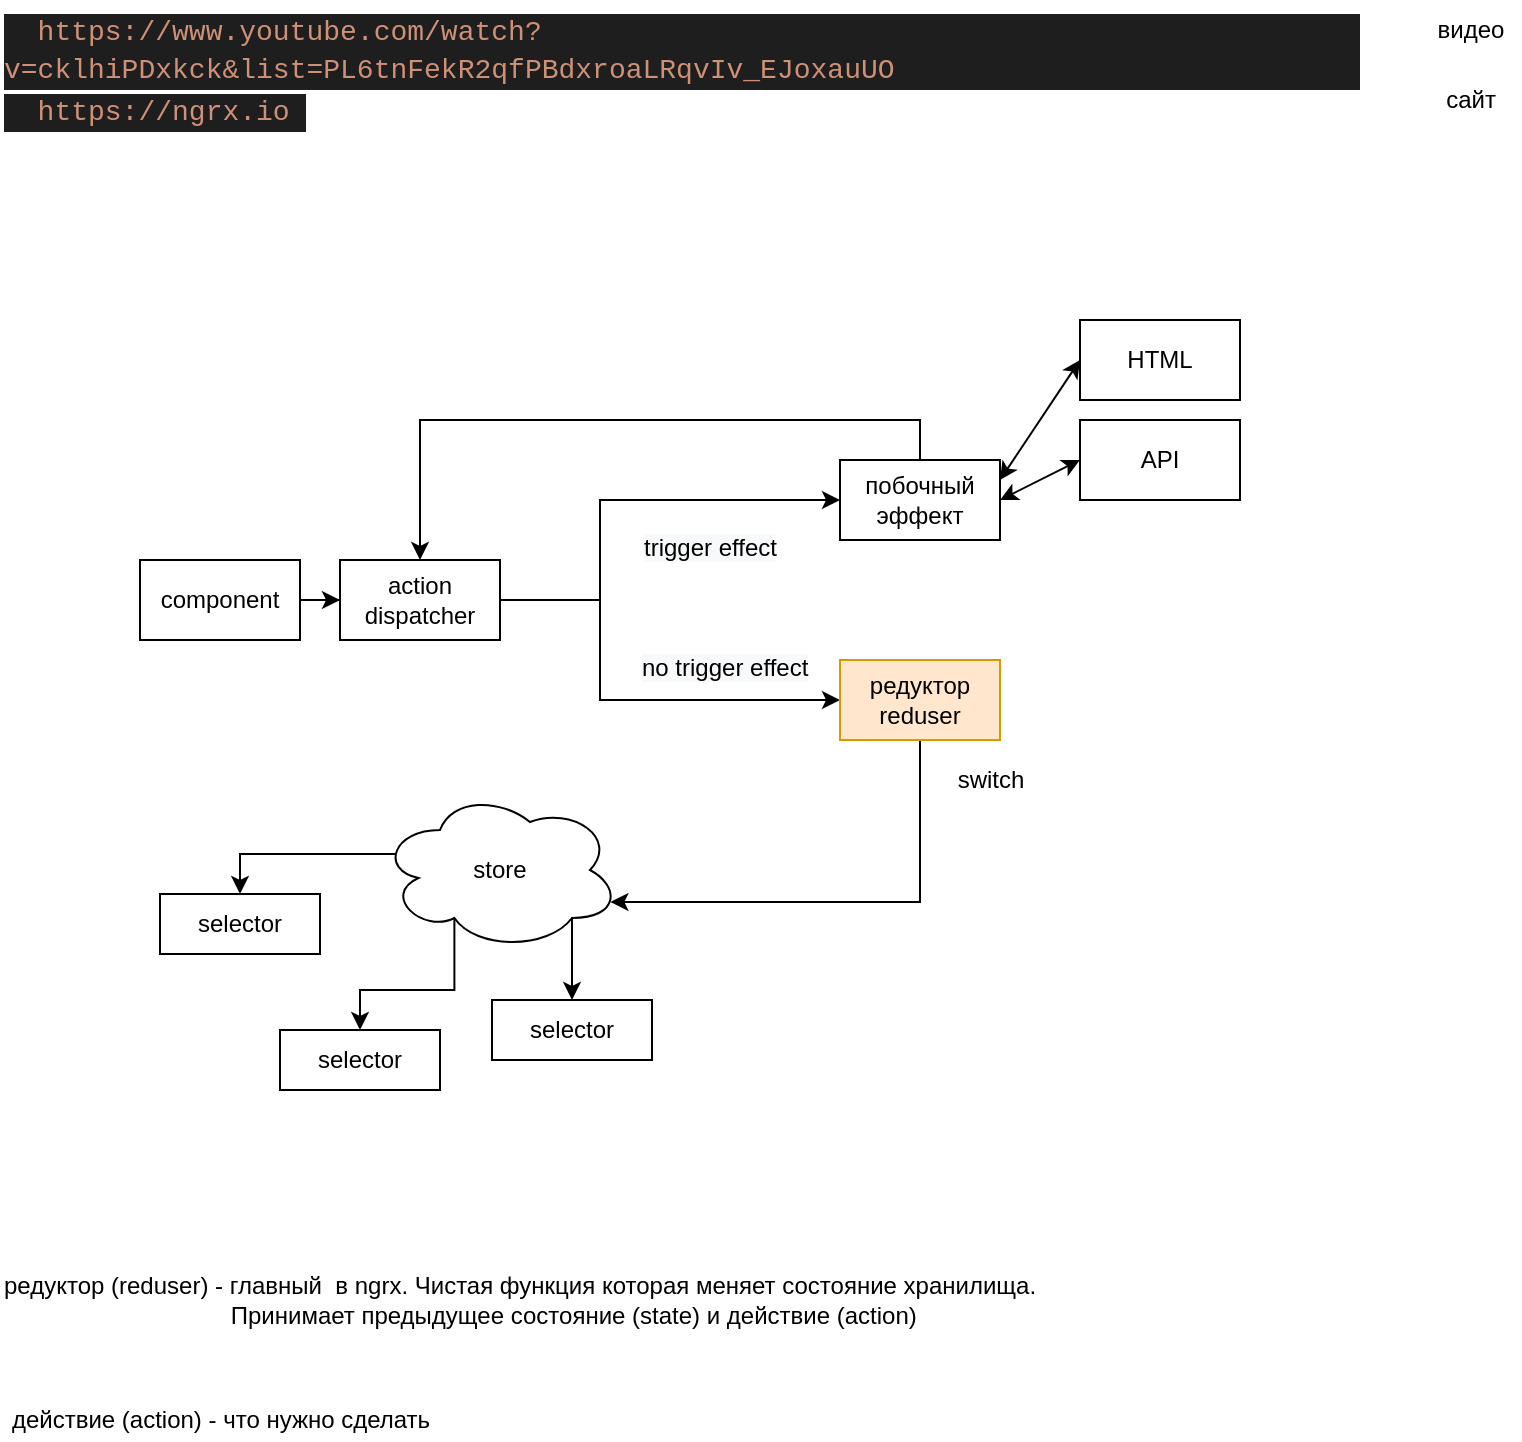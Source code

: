 <mxfile version="13.7.3" type="device" pages="3"><diagram id="q4-Cs6clWWx3zM11zpZe" name="main"><mxGraphModel dx="1024" dy="592" grid="1" gridSize="10" guides="1" tooltips="1" connect="1" arrows="1" fold="1" page="1" pageScale="1" pageWidth="827" pageHeight="1169" math="0" shadow="0"><root><mxCell id="NyrH_KXfmQNb-sl-_Fos-0"/><mxCell id="NyrH_KXfmQNb-sl-_Fos-1" parent="NyrH_KXfmQNb-sl-_Fos-0"/><mxCell id="13bWD5ehd5g2e4Am-K2G-0" value="&lt;div style=&quot;color: rgb(212 , 212 , 212) ; background-color: rgb(30 , 30 , 30) ; font-family: &amp;#34;consolas&amp;#34; , &amp;#34;courier new&amp;#34; , monospace ; font-weight: normal ; font-size: 14px ; line-height: 19px&quot;&gt;&lt;div&gt;&lt;span style=&quot;color: #ce9178&quot;&gt;&amp;nbsp; https://www.youtube.com/watch?v=cklhiPDxkck&amp;amp;list=PL6tnFekR2qfPBdxroaLRqvIv_EJoxauUO&amp;nbsp;&amp;nbsp;&lt;/span&gt;&lt;/div&gt;&lt;/div&gt;" style="text;whiteSpace=wrap;html=1;" parent="NyrH_KXfmQNb-sl-_Fos-1" vertex="1"><mxGeometry x="40" y="40" width="680" height="30" as="geometry"/></mxCell><mxCell id="13bWD5ehd5g2e4Am-K2G-2" value="видео" style="text;html=1;align=center;verticalAlign=middle;resizable=0;points=[];autosize=1;" parent="NyrH_KXfmQNb-sl-_Fos-1" vertex="1"><mxGeometry x="750" y="45" width="50" height="20" as="geometry"/></mxCell><mxCell id="13bWD5ehd5g2e4Am-K2G-5" value="" style="edgeStyle=orthogonalEdgeStyle;rounded=0;orthogonalLoop=1;jettySize=auto;html=1;" parent="NyrH_KXfmQNb-sl-_Fos-1" source="13bWD5ehd5g2e4Am-K2G-3" target="13bWD5ehd5g2e4Am-K2G-4" edge="1"><mxGeometry relative="1" as="geometry"/></mxCell><mxCell id="13bWD5ehd5g2e4Am-K2G-3" value="component" style="rounded=0;whiteSpace=wrap;html=1;" parent="NyrH_KXfmQNb-sl-_Fos-1" vertex="1"><mxGeometry x="110" y="320" width="80" height="40" as="geometry"/></mxCell><mxCell id="13bWD5ehd5g2e4Am-K2G-8" value="" style="edgeStyle=orthogonalEdgeStyle;rounded=0;orthogonalLoop=1;jettySize=auto;html=1;entryX=0;entryY=0.5;entryDx=0;entryDy=0;" parent="NyrH_KXfmQNb-sl-_Fos-1" source="13bWD5ehd5g2e4Am-K2G-4" target="13bWD5ehd5g2e4Am-K2G-11" edge="1"><mxGeometry relative="1" as="geometry"><mxPoint x="360" y="250" as="targetPoint"/><Array as="points"><mxPoint x="340" y="340"/><mxPoint x="340" y="290"/></Array></mxGeometry></mxCell><mxCell id="13bWD5ehd5g2e4Am-K2G-10" value="" style="edgeStyle=orthogonalEdgeStyle;rounded=0;orthogonalLoop=1;jettySize=auto;html=1;entryX=0;entryY=0.5;entryDx=0;entryDy=0;" parent="NyrH_KXfmQNb-sl-_Fos-1" source="13bWD5ehd5g2e4Am-K2G-4" target="13bWD5ehd5g2e4Am-K2G-19" edge="1"><mxGeometry relative="1" as="geometry"><mxPoint x="374" y="440" as="targetPoint"/><Array as="points"><mxPoint x="340" y="340"/><mxPoint x="340" y="390"/></Array></mxGeometry></mxCell><mxCell id="13bWD5ehd5g2e4Am-K2G-4" value="action&lt;br&gt;dispatcher" style="rounded=0;whiteSpace=wrap;html=1;" parent="NyrH_KXfmQNb-sl-_Fos-1" vertex="1"><mxGeometry x="210" y="320" width="80" height="40" as="geometry"/></mxCell><mxCell id="13bWD5ehd5g2e4Am-K2G-13" style="edgeStyle=orthogonalEdgeStyle;rounded=0;orthogonalLoop=1;jettySize=auto;html=1;exitX=0.5;exitY=0;exitDx=0;exitDy=0;entryX=0.5;entryY=0;entryDx=0;entryDy=0;" parent="NyrH_KXfmQNb-sl-_Fos-1" source="13bWD5ehd5g2e4Am-K2G-11" target="13bWD5ehd5g2e4Am-K2G-4" edge="1"><mxGeometry relative="1" as="geometry"/></mxCell><mxCell id="13bWD5ehd5g2e4Am-K2G-11" value="побочный эффект" style="rounded=0;whiteSpace=wrap;html=1;" parent="NyrH_KXfmQNb-sl-_Fos-1" vertex="1"><mxGeometry x="460" y="270" width="80" height="40" as="geometry"/></mxCell><mxCell id="13bWD5ehd5g2e4Am-K2G-14" value="HTML" style="rounded=0;whiteSpace=wrap;html=1;" parent="NyrH_KXfmQNb-sl-_Fos-1" vertex="1"><mxGeometry x="580" y="200" width="80" height="40" as="geometry"/></mxCell><mxCell id="13bWD5ehd5g2e4Am-K2G-16" value="API" style="rounded=0;whiteSpace=wrap;html=1;" parent="NyrH_KXfmQNb-sl-_Fos-1" vertex="1"><mxGeometry x="580" y="250" width="80" height="40" as="geometry"/></mxCell><mxCell id="13bWD5ehd5g2e4Am-K2G-17" value="" style="endArrow=classic;startArrow=classic;html=1;entryX=0;entryY=0.5;entryDx=0;entryDy=0;exitX=1;exitY=0.25;exitDx=0;exitDy=0;" parent="NyrH_KXfmQNb-sl-_Fos-1" source="13bWD5ehd5g2e4Am-K2G-11" target="13bWD5ehd5g2e4Am-K2G-14" edge="1"><mxGeometry width="50" height="50" relative="1" as="geometry"><mxPoint x="490" y="310" as="sourcePoint"/><mxPoint x="540" y="260" as="targetPoint"/></mxGeometry></mxCell><mxCell id="13bWD5ehd5g2e4Am-K2G-18" value="" style="endArrow=classic;startArrow=classic;html=1;entryX=0;entryY=0.5;entryDx=0;entryDy=0;exitX=1;exitY=0.5;exitDx=0;exitDy=0;exitPerimeter=0;" parent="NyrH_KXfmQNb-sl-_Fos-1" source="13bWD5ehd5g2e4Am-K2G-11" target="13bWD5ehd5g2e4Am-K2G-16" edge="1"><mxGeometry width="50" height="50" relative="1" as="geometry"><mxPoint x="550" y="290" as="sourcePoint"/><mxPoint x="590" y="230" as="targetPoint"/></mxGeometry></mxCell><mxCell id="13bWD5ehd5g2e4Am-K2G-35" style="edgeStyle=orthogonalEdgeStyle;rounded=0;orthogonalLoop=1;jettySize=auto;html=1;exitX=0.5;exitY=1;exitDx=0;exitDy=0;entryX=0.96;entryY=0.7;entryDx=0;entryDy=0;entryPerimeter=0;" parent="NyrH_KXfmQNb-sl-_Fos-1" source="13bWD5ehd5g2e4Am-K2G-19" target="13bWD5ehd5g2e4Am-K2G-24" edge="1"><mxGeometry relative="1" as="geometry"><Array as="points"><mxPoint x="500" y="491"/></Array></mxGeometry></mxCell><mxCell id="13bWD5ehd5g2e4Am-K2G-19" value="редуктор&lt;br&gt;reduser" style="rounded=0;whiteSpace=wrap;html=1;fillColor=#ffe6cc;strokeColor=#d79b00;" parent="NyrH_KXfmQNb-sl-_Fos-1" vertex="1"><mxGeometry x="460" y="370" width="80" height="40" as="geometry"/></mxCell><mxCell id="13bWD5ehd5g2e4Am-K2G-23" value="switch" style="text;html=1;align=center;verticalAlign=middle;resizable=0;points=[];autosize=1;" parent="NyrH_KXfmQNb-sl-_Fos-1" vertex="1"><mxGeometry x="510" y="420" width="50" height="20" as="geometry"/></mxCell><mxCell id="13bWD5ehd5g2e4Am-K2G-29" style="edgeStyle=orthogonalEdgeStyle;rounded=0;orthogonalLoop=1;jettySize=auto;html=1;exitX=0.8;exitY=0.8;exitDx=0;exitDy=0;exitPerimeter=0;entryX=0.5;entryY=0;entryDx=0;entryDy=0;" parent="NyrH_KXfmQNb-sl-_Fos-1" source="13bWD5ehd5g2e4Am-K2G-24" target="13bWD5ehd5g2e4Am-K2G-28" edge="1"><mxGeometry relative="1" as="geometry"/></mxCell><mxCell id="13bWD5ehd5g2e4Am-K2G-30" style="edgeStyle=orthogonalEdgeStyle;rounded=0;orthogonalLoop=1;jettySize=auto;html=1;exitX=0.31;exitY=0.8;exitDx=0;exitDy=0;exitPerimeter=0;entryX=0.5;entryY=0;entryDx=0;entryDy=0;" parent="NyrH_KXfmQNb-sl-_Fos-1" source="13bWD5ehd5g2e4Am-K2G-24" target="13bWD5ehd5g2e4Am-K2G-26" edge="1"><mxGeometry relative="1" as="geometry"/></mxCell><mxCell id="13bWD5ehd5g2e4Am-K2G-31" style="edgeStyle=orthogonalEdgeStyle;rounded=0;orthogonalLoop=1;jettySize=auto;html=1;exitX=0.07;exitY=0.4;exitDx=0;exitDy=0;exitPerimeter=0;entryX=0.5;entryY=0;entryDx=0;entryDy=0;" parent="NyrH_KXfmQNb-sl-_Fos-1" source="13bWD5ehd5g2e4Am-K2G-24" target="13bWD5ehd5g2e4Am-K2G-27" edge="1"><mxGeometry relative="1" as="geometry"/></mxCell><mxCell id="13bWD5ehd5g2e4Am-K2G-24" value="store" style="ellipse;shape=cloud;whiteSpace=wrap;html=1;" parent="NyrH_KXfmQNb-sl-_Fos-1" vertex="1"><mxGeometry x="230" y="435" width="120" height="80" as="geometry"/></mxCell><mxCell id="13bWD5ehd5g2e4Am-K2G-26" value="selector" style="rounded=0;whiteSpace=wrap;html=1;" parent="NyrH_KXfmQNb-sl-_Fos-1" vertex="1"><mxGeometry x="180" y="555" width="80" height="30" as="geometry"/></mxCell><mxCell id="13bWD5ehd5g2e4Am-K2G-27" value="selector" style="rounded=0;whiteSpace=wrap;html=1;" parent="NyrH_KXfmQNb-sl-_Fos-1" vertex="1"><mxGeometry x="120" y="487" width="80" height="30" as="geometry"/></mxCell><mxCell id="13bWD5ehd5g2e4Am-K2G-28" value="selector" style="rounded=0;whiteSpace=wrap;html=1;" parent="NyrH_KXfmQNb-sl-_Fos-1" vertex="1"><mxGeometry x="286" y="540" width="80" height="30" as="geometry"/></mxCell><mxCell id="13bWD5ehd5g2e4Am-K2G-32" value="&lt;span style=&quot;color: rgb(0, 0, 0); font-family: helvetica; font-size: 12px; font-style: normal; font-weight: 400; letter-spacing: normal; text-align: center; text-indent: 0px; text-transform: none; word-spacing: 0px; background-color: rgb(248, 249, 250); display: inline; float: none;&quot;&gt;trigger effect&lt;/span&gt;" style="text;whiteSpace=wrap;html=1;" parent="NyrH_KXfmQNb-sl-_Fos-1" vertex="1"><mxGeometry x="360" y="300" width="90" height="30" as="geometry"/></mxCell><mxCell id="13bWD5ehd5g2e4Am-K2G-33" value="&lt;span style=&quot;color: rgb(0, 0, 0); font-family: helvetica; font-size: 12px; font-style: normal; font-weight: 400; letter-spacing: normal; text-align: center; text-indent: 0px; text-transform: none; word-spacing: 0px; background-color: rgb(248, 249, 250); display: inline; float: none;&quot;&gt;no trigger effect&lt;/span&gt;" style="text;whiteSpace=wrap;html=1;" parent="NyrH_KXfmQNb-sl-_Fos-1" vertex="1"><mxGeometry x="359" y="360" width="110" height="30" as="geometry"/></mxCell><mxCell id="13bWD5ehd5g2e4Am-K2G-34" value="редуктор (reduser) - главный&amp;nbsp; в ngrx. Чистая функция которая меняет состояние хранилища. &lt;br&gt;&amp;nbsp; &amp;nbsp; &amp;nbsp; &amp;nbsp; &amp;nbsp; &amp;nbsp; &amp;nbsp; &amp;nbsp; &amp;nbsp; &amp;nbsp; &amp;nbsp; &amp;nbsp; &amp;nbsp; &amp;nbsp; &amp;nbsp; &amp;nbsp; &amp;nbsp; Принимает предыдущее состояние (state) и действие (action)" style="text;html=1;align=left;verticalAlign=middle;resizable=0;points=[];autosize=1;" parent="NyrH_KXfmQNb-sl-_Fos-1" vertex="1"><mxGeometry x="40" y="675" width="530" height="30" as="geometry"/></mxCell><mxCell id="13bWD5ehd5g2e4Am-K2G-36" value="действие (action) - что нужно сделать" style="text;html=1;align=center;verticalAlign=middle;resizable=0;points=[];autosize=1;" parent="NyrH_KXfmQNb-sl-_Fos-1" vertex="1"><mxGeometry x="40" y="740" width="220" height="20" as="geometry"/></mxCell><mxCell id="SuAcdBhVvXYJVJmdSq91-1" value="&lt;div style=&quot;color: rgb(212 , 212 , 212) ; background-color: rgb(30 , 30 , 30) ; font-family: &amp;#34;consolas&amp;#34; , &amp;#34;courier new&amp;#34; , monospace ; font-weight: normal ; font-size: 14px ; line-height: 19px&quot;&gt;&lt;div&gt;&lt;span style=&quot;color: #ce9178&quot;&gt;&amp;nbsp; https://ngrx.io&amp;nbsp;&lt;/span&gt;&lt;/div&gt;&lt;/div&gt;" style="text;whiteSpace=wrap;html=1;" parent="NyrH_KXfmQNb-sl-_Fos-1" vertex="1"><mxGeometry x="40" y="80" width="680" height="30" as="geometry"/></mxCell><mxCell id="SuAcdBhVvXYJVJmdSq91-2" value="caйт" style="text;html=1;align=center;verticalAlign=middle;resizable=0;points=[];autosize=1;" parent="NyrH_KXfmQNb-sl-_Fos-1" vertex="1"><mxGeometry x="755" y="80" width="40" height="20" as="geometry"/></mxCell></root></mxGraphModel></diagram><diagram id="ZxzUwRG5Jnv1YGUjeEIW" name="implementation"><mxGraphModel dx="1024" dy="592" grid="1" gridSize="10" guides="1" tooltips="1" connect="1" arrows="1" fold="1" page="1" pageScale="1" pageWidth="827" pageHeight="1169" math="0" shadow="0"><root><mxCell id="uc7cqxtDCsd_FS9CT7wX-0"/><mxCell id="uc7cqxtDCsd_FS9CT7wX-1" parent="uc7cqxtDCsd_FS9CT7wX-0"/><mxCell id="uc7cqxtDCsd_FS9CT7wX-2" value="car.reducer.ts" style="text;html=1;align=center;verticalAlign=middle;resizable=0;points=[];autosize=1;" parent="uc7cqxtDCsd_FS9CT7wX-1" vertex="1"><mxGeometry x="40" y="560" width="90" height="20" as="geometry"/></mxCell><mxCell id="uc7cqxtDCsd_FS9CT7wX-3" value="&lt;span class=&quot;pln&quot; style=&quot;box-sizing: border-box; line-height: 24px; color: rgb(23, 255, 11); font-family: &amp;quot;droid sans mono&amp;quot;, monospace; font-size: 14.4px; font-style: normal; font-weight: 400; letter-spacing: normal; text-indent: 0px; text-transform: none; word-spacing: 0px; background-color: rgb(51, 51, 51);&quot;&gt;npm install &lt;/span&gt;&lt;span class=&quot;lit&quot; style=&quot;box-sizing: border-box; line-height: 24px; color: rgb(23, 255, 11); font-family: &amp;quot;droid sans mono&amp;quot;, monospace; font-size: 14.4px; font-style: normal; font-weight: 400; letter-spacing: normal; text-indent: 0px; text-transform: none; word-spacing: 0px; background-color: rgb(51, 51, 51);&quot;&gt;@ngrx&lt;/span&gt;&lt;span class=&quot;pun&quot; style=&quot;box-sizing: border-box; line-height: 24px; color: rgb(23, 255, 11); font-family: &amp;quot;droid sans mono&amp;quot;, monospace; font-size: 14.4px; font-style: normal; font-weight: 400; letter-spacing: normal; text-indent: 0px; text-transform: none; word-spacing: 0px; background-color: rgb(51, 51, 51);&quot;&gt;/&lt;/span&gt;&lt;span class=&quot;pln&quot; style=&quot;box-sizing: border-box; line-height: 24px; color: rgb(23, 255, 11); font-family: &amp;quot;droid sans mono&amp;quot;, monospace; font-size: 14.4px; font-style: normal; font-weight: 400; letter-spacing: normal; text-indent: 0px; text-transform: none; word-spacing: 0px; background-color: rgb(51, 51, 51);&quot;&gt;store &lt;/span&gt;&lt;span class=&quot;pun&quot; style=&quot;box-sizing: border-box; line-height: 24px; color: rgb(23, 255, 11); font-family: &amp;quot;droid sans mono&amp;quot;, monospace; font-size: 14.4px; font-style: normal; font-weight: 400; letter-spacing: normal; text-indent: 0px; text-transform: none; word-spacing: 0px; background-color: rgb(51, 51, 51);&quot;&gt;--&lt;/span&gt;&lt;span class=&quot;pln&quot; style=&quot;box-sizing: border-box; line-height: 24px; color: rgb(23, 255, 11); font-family: &amp;quot;droid sans mono&amp;quot;, monospace; font-size: 14.4px; font-style: normal; font-weight: 400; letter-spacing: normal; text-indent: 0px; text-transform: none; word-spacing: 0px; background-color: rgb(51, 51, 51);&quot;&gt;save&lt;/span&gt;" style="text;whiteSpace=wrap;html=1;" parent="uc7cqxtDCsd_FS9CT7wX-1" vertex="1"><mxGeometry x="40" y="30" width="280" height="40" as="geometry"/></mxCell><mxCell id="uc7cqxtDCsd_FS9CT7wX-4" value="car.module.ts" style="text;html=1;align=center;verticalAlign=middle;resizable=0;points=[];autosize=1;" parent="uc7cqxtDCsd_FS9CT7wX-1" vertex="1"><mxGeometry x="40" y="400" width="90" height="20" as="geometry"/></mxCell><mxCell id="uc7cqxtDCsd_FS9CT7wX-5" value="&lt;pre style=&quot;background-color: #2b2b2b ; color: #a9b7c6 ; font-family: &amp;quot;jetbrains mono&amp;quot; , monospace ; font-size: 9 8pt&quot;&gt;&lt;span style=&quot;color: #cc7832&quot;&gt;export class &lt;/span&gt;Car {&lt;br&gt;  &lt;span style=&quot;color: #cc7832&quot;&gt;constructor&lt;/span&gt;(&lt;br&gt;    &lt;span style=&quot;color: #cc7832&quot;&gt;public &lt;/span&gt;&lt;span style=&quot;color: #9876aa&quot;&gt;type&lt;/span&gt;: &lt;span style=&quot;color: #cc7832&quot;&gt;string,&lt;br&gt;&lt;/span&gt;&lt;span style=&quot;color: #cc7832&quot;&gt;    public &lt;/span&gt;&lt;span style=&quot;color: #9876aa&quot;&gt;age&lt;/span&gt;: &lt;span style=&quot;color: #cc7832&quot;&gt;string,&lt;br&gt;&lt;/span&gt;&lt;span style=&quot;color: #cc7832&quot;&gt;    public &lt;/span&gt;&lt;span style=&quot;color: #9876aa&quot;&gt;model&lt;/span&gt;: &lt;span style=&quot;color: #cc7832&quot;&gt;string&lt;br&gt;&lt;/span&gt;&lt;span style=&quot;color: #cc7832&quot;&gt;  &lt;/span&gt;) { }&lt;br&gt;}&lt;/pre&gt;" style="text;whiteSpace=wrap;html=1;verticalAlign=middle;" parent="uc7cqxtDCsd_FS9CT7wX-1" vertex="1"><mxGeometry x="40" y="430" width="200" height="110" as="geometry"/></mxCell><mxCell id="uc7cqxtDCsd_FS9CT7wX-6" value="car.action.ts" style="text;html=1;align=center;verticalAlign=middle;resizable=0;points=[];autosize=1;" parent="uc7cqxtDCsd_FS9CT7wX-1" vertex="1"><mxGeometry x="42.5" y="960" width="80" height="20" as="geometry"/></mxCell><mxCell id="uc7cqxtDCsd_FS9CT7wX-7" value="app.module" style="text;html=1;align=center;verticalAlign=middle;resizable=0;points=[];autosize=1;" parent="uc7cqxtDCsd_FS9CT7wX-1" vertex="1"><mxGeometry x="45" y="80" width="80" height="20" as="geometry"/></mxCell><mxCell id="uc7cqxtDCsd_FS9CT7wX-9" value="&lt;pre style=&quot;background-color: #2b2b2b ; color: #a9b7c6 ; font-family: &amp;quot;jetbrains mono&amp;quot; , monospace ; font-size: 9 8pt&quot;&gt;&lt;span style=&quot;color: #cc7832&quot;&gt;import &lt;/span&gt;{StoreModule} &lt;span style=&quot;color: #cc7832&quot;&gt;from &lt;/span&gt;&lt;span style=&quot;color: #6a8759&quot;&gt;'@ngrx/store'&lt;/span&gt;&lt;span style=&quot;color: #cc7832&quot;&gt;;&lt;br&gt;&lt;/span&gt;&lt;span style=&quot;color: #cc7832&quot;&gt;import &lt;/span&gt;{&lt;span style=&quot;color: #ffc66d&quot;&gt;carsReducer&lt;/span&gt;} &lt;span style=&quot;color: #cc7832&quot;&gt;from &lt;/span&gt;&lt;span style=&quot;color: #6a8759&quot;&gt;'./store/car.reducer'&lt;/span&gt;&lt;span style=&quot;color: #cc7832&quot;&gt;;&lt;/span&gt;&lt;/pre&gt;" style="text;whiteSpace=wrap;html=1;verticalAlign=middle;" parent="uc7cqxtDCsd_FS9CT7wX-1" vertex="1"><mxGeometry x="40" y="120" width="370" height="40" as="geometry"/></mxCell><mxCell id="uc7cqxtDCsd_FS9CT7wX-10" value="&lt;pre style=&quot;background-color: #2b2b2b ; color: #a9b7c6 ; font-family: &amp;quot;jetbrains mono&amp;quot; , monospace ; font-size: 9 8pt&quot;&gt;StoreModule.&lt;span style=&quot;color: #ffc66d ; font-style: italic&quot;&gt;forRoot&lt;/span&gt;({&lt;span style=&quot;color: #9876aa&quot;&gt;carPage&lt;/span&gt;: &lt;span style=&quot;color: #ffc66d&quot;&gt;carsReducer&lt;/span&gt;})&lt;/pre&gt;" style="text;whiteSpace=wrap;html=1;verticalAlign=middle;" parent="uc7cqxtDCsd_FS9CT7wX-1" vertex="1"><mxGeometry x="40" y="190" width="340" as="geometry"/></mxCell><mxCell id="uc7cqxtDCsd_FS9CT7wX-11" value="app.state.ts" style="text;html=1;align=center;verticalAlign=middle;resizable=0;points=[];autosize=1;" parent="uc7cqxtDCsd_FS9CT7wX-1" vertex="1"><mxGeometry x="40" y="240" width="80" height="20" as="geometry"/></mxCell><mxCell id="uc7cqxtDCsd_FS9CT7wX-12" value="app.component.ts" style="text;html=1;align=center;verticalAlign=middle;resizable=0;points=[];autosize=1;" parent="uc7cqxtDCsd_FS9CT7wX-1" vertex="1"><mxGeometry x="42.5" y="1200" width="110" height="20" as="geometry"/></mxCell><mxCell id="9nglpZnaH5IRmSTZf6_V-1" value="app.component.html" style="text;html=1;align=center;verticalAlign=middle;resizable=0;points=[];autosize=1;" parent="uc7cqxtDCsd_FS9CT7wX-1" vertex="1"><mxGeometry x="40" y="1640" width="120" height="20" as="geometry"/></mxCell><mxCell id="9nglpZnaH5IRmSTZf6_V-2" value="&lt;pre style=&quot;background-color: rgb(43, 43, 43); color: rgb(169, 183, 198); font-family: &amp;quot;jetbrains mono&amp;quot;, monospace; font-size: 14px;&quot;&gt;&lt;span style=&quot;color: rgb(204, 120, 50); background-color: rgb(35, 37, 37); font-size: 14px;&quot;&gt;{{&lt;/span&gt;&lt;span style=&quot;background-color: rgb(35, 37, 37); font-size: 14px;&quot;&gt;(&lt;/span&gt;&lt;span style=&quot;color: rgb(152, 118, 170); background-color: rgb(35, 37, 37); font-size: 14px;&quot;&gt;carsState &lt;/span&gt;&lt;span style=&quot;background-color: rgb(35, 37, 37); font-size: 14px;&quot;&gt;| &lt;/span&gt;&lt;span style=&quot;color: rgb(255, 198, 109); background-color: rgb(35, 37, 37); font-size: 14px;&quot;&gt;async&lt;/span&gt;&lt;span style=&quot;background-color: rgb(35, 37, 37); font-size: 14px;&quot;&gt;).&lt;/span&gt;&lt;span style=&quot;color: rgb(152, 118, 170); background-color: rgb(35, 37, 37); font-size: 14px;&quot;&gt;cars &lt;/span&gt;&lt;span style=&quot;background-color: rgb(35, 37, 37); font-size: 14px;&quot;&gt;| &lt;/span&gt;&lt;span style=&quot;color: rgb(255, 198, 109); background-color: rgb(35, 37, 37); font-size: 14px;&quot;&gt;json&lt;/span&gt;&lt;span style=&quot;color: rgb(204, 120, 50); background-color: rgb(35, 37, 37); font-size: 14px;&quot;&gt;}}&lt;/span&gt;&lt;/pre&gt;" style="text;whiteSpace=wrap;html=1;fontSize=14;" parent="uc7cqxtDCsd_FS9CT7wX-1" vertex="1"><mxGeometry x="45" y="1650" width="280" height="50" as="geometry"/></mxCell><mxCell id="9nglpZnaH5IRmSTZf6_V-3" value="&lt;pre style=&quot;background-color: #2b2b2b ; color: #a9b7c6 ; font-family: &amp;quot;jetbrains mono&amp;quot; , monospace ; font-size: 9 8pt&quot;&gt;&lt;span style=&quot;color: #cc7832&quot;&gt;import &lt;/span&gt;{&lt;span style=&quot;color: #9876aa ; font-weight: bold ; font-style: italic&quot;&gt;Component&lt;/span&gt;&lt;span style=&quot;color: #cc7832&quot;&gt;, &lt;/span&gt;OnInit} &lt;span style=&quot;color: #cc7832&quot;&gt;from &lt;/span&gt;&lt;span style=&quot;color: #6a8759&quot;&gt;'@angular/core'&lt;/span&gt;&lt;span style=&quot;color: #cc7832&quot;&gt;;&lt;br&gt;&lt;/span&gt;&lt;span style=&quot;color: #cc7832&quot;&gt;import &lt;/span&gt;{Store} &lt;span style=&quot;color: #cc7832&quot;&gt;from &lt;/span&gt;&lt;span style=&quot;color: #6a8759&quot;&gt;'@ngrx/store'&lt;/span&gt;&lt;span style=&quot;color: #cc7832&quot;&gt;;&lt;br&gt;&lt;/span&gt;&lt;span style=&quot;color: #cc7832&quot;&gt;import &lt;/span&gt;{AppState} &lt;span style=&quot;color: #cc7832&quot;&gt;from &lt;/span&gt;&lt;span style=&quot;color: #6a8759&quot;&gt;'./store/app.state'&lt;/span&gt;&lt;span style=&quot;color: #cc7832&quot;&gt;;&lt;br&gt;&lt;/span&gt;&lt;span style=&quot;color: #cc7832&quot;&gt;import &lt;/span&gt;{Observable} &lt;span style=&quot;color: #cc7832&quot;&gt;from &lt;/span&gt;&lt;span style=&quot;color: #6a8759&quot;&gt;'rxjs'&lt;/span&gt;&lt;span style=&quot;color: #cc7832&quot;&gt;;&lt;br&gt;&lt;/span&gt;&lt;span style=&quot;color: #cc7832&quot;&gt;import &lt;/span&gt;{Cars} &lt;span style=&quot;color: #cc7832&quot;&gt;from &lt;/span&gt;&lt;span style=&quot;color: #6a8759&quot;&gt;'./car.model'&lt;/span&gt;&lt;span style=&quot;color: #cc7832&quot;&gt;;&lt;br&gt;&lt;/span&gt;&lt;span style=&quot;color: #cc7832&quot;&gt;&lt;br&gt;&lt;/span&gt;&lt;span style=&quot;color: #bbb529&quot;&gt;@Component&lt;/span&gt;({&lt;br&gt;  &lt;span style=&quot;color: #9876aa&quot;&gt;selector&lt;/span&gt;: &lt;span style=&quot;color: #6a8759&quot;&gt;'app-root'&lt;/span&gt;&lt;span style=&quot;color: #cc7832&quot;&gt;,&lt;br&gt;&lt;/span&gt;&lt;span style=&quot;color: #cc7832&quot;&gt;  &lt;/span&gt;&lt;span style=&quot;color: #9876aa&quot;&gt;templateUrl&lt;/span&gt;: &lt;span style=&quot;color: #6a8759&quot;&gt;'./app.component.html'&lt;/span&gt;&lt;span style=&quot;color: #cc7832&quot;&gt;,&lt;br&gt;&lt;/span&gt;&lt;span style=&quot;color: #cc7832&quot;&gt;  &lt;/span&gt;&lt;span style=&quot;color: #9876aa&quot;&gt;styleUrls&lt;/span&gt;: [&lt;span style=&quot;color: #6a8759&quot;&gt;'./app.component.css'&lt;/span&gt;]&lt;br&gt;})&lt;br&gt;&lt;span style=&quot;color: #cc7832&quot;&gt;export class &lt;/span&gt;AppComponent &lt;span style=&quot;color: #cc7832&quot;&gt;implements &lt;/span&gt;OnInit{&lt;br&gt;  &lt;span style=&quot;color: #9876aa&quot;&gt;carsState&lt;/span&gt;: Observable&amp;lt;Cars&amp;gt;&lt;span style=&quot;color: #cc7832&quot;&gt;;&lt;br&gt;&lt;/span&gt;&lt;span style=&quot;color: #cc7832&quot;&gt;  constructor&lt;/span&gt;(&lt;span style=&quot;color: #cc7832&quot;&gt;private &lt;/span&gt;&lt;span style=&quot;color: #9876aa&quot;&gt;store&lt;/span&gt;: Store&amp;lt;AppState&amp;gt;) {&lt;br&gt;  }&lt;br&gt;&lt;br&gt;  &lt;span style=&quot;color: #ffc66d&quot;&gt;ngOnInit&lt;/span&gt;() {&lt;br&gt;    &lt;span style=&quot;color: #cc7832&quot;&gt;this&lt;/span&gt;.&lt;span style=&quot;color: #9876aa&quot;&gt;carsState &lt;/span&gt;= &lt;span style=&quot;color: #cc7832&quot;&gt;this&lt;/span&gt;.&lt;span style=&quot;color: #9876aa&quot;&gt;store&lt;/span&gt;.&lt;span style=&quot;color: #ffc66d&quot;&gt;select&lt;/span&gt;(&lt;span style=&quot;color: #6a8759&quot;&gt;'carPage'&lt;/span&gt;)&lt;span style=&quot;color: #cc7832&quot;&gt;;&lt;br&gt;&lt;/span&gt;&lt;span style=&quot;color: #cc7832&quot;&gt;  &lt;/span&gt;}&lt;br&gt;}&lt;/pre&gt;" style="text;whiteSpace=wrap;html=1;fontSize=14;verticalAlign=middle;" parent="uc7cqxtDCsd_FS9CT7wX-1" vertex="1"><mxGeometry x="42.5" y="1230" width="450" height="330" as="geometry"/></mxCell><mxCell id="9nglpZnaH5IRmSTZf6_V-4" value="&lt;pre style=&quot;background-color: #2b2b2b ; color: #a9b7c6 ; font-family: &amp;quot;jetbrains mono&amp;quot; , monospace ; font-size: 9 8pt&quot;&gt;&lt;span style=&quot;color: #cc7832&quot;&gt;import &lt;/span&gt;{Car} &lt;span style=&quot;color: #cc7832&quot;&gt;from &lt;/span&gt;&lt;span style=&quot;color: #6a8759&quot;&gt;'../car.model'&lt;/span&gt;&lt;span style=&quot;color: #cc7832&quot;&gt;;&lt;br&gt;&lt;/span&gt;&lt;span style=&quot;color: #cc7832&quot;&gt;&lt;br&gt;&lt;/span&gt;&lt;span style=&quot;color: #cc7832&quot;&gt;export interface &lt;/span&gt;AppState {&lt;br&gt;  &lt;span style=&quot;color: #9876aa&quot;&gt;carPage&lt;/span&gt;: {&lt;br&gt;    &lt;span style=&quot;color: #9876aa&quot;&gt;cars&lt;/span&gt;: Car[]&lt;br&gt;  }&lt;span style=&quot;color: #cc7832&quot;&gt;;&lt;br&gt;&lt;/span&gt;}&lt;/pre&gt;" style="text;whiteSpace=wrap;html=1;fontSize=14;verticalAlign=middle;" parent="uc7cqxtDCsd_FS9CT7wX-1" vertex="1"><mxGeometry x="42.5" y="270" width="300" height="120" as="geometry"/></mxCell><mxCell id="9nglpZnaH5IRmSTZf6_V-5" value="&lt;pre style=&quot;background-color: #2b2b2b ; color: #a9b7c6 ; font-family: &amp;quot;jetbrains mono&amp;quot; , monospace ; font-size: 9 8pt&quot;&gt;&lt;span style=&quot;color: #cc7832&quot;&gt;import &lt;/span&gt;{Car} &lt;span style=&quot;color: #cc7832&quot;&gt;from &lt;/span&gt;&lt;span style=&quot;color: #6a8759&quot;&gt;'../car.model'&lt;/span&gt;&lt;span style=&quot;color: #cc7832&quot;&gt;;&lt;br&gt;&lt;/span&gt;&lt;span style=&quot;color: #cc7832&quot;&gt;import &lt;/span&gt;{&lt;span style=&quot;color: #9876aa ; font-weight: bold ; font-style: italic&quot;&gt;ADD_CAR&lt;/span&gt;&lt;span style=&quot;color: #cc7832&quot;&gt;, &lt;/span&gt;AddCar} &lt;span style=&quot;color: #cc7832&quot;&gt;from &lt;/span&gt;&lt;span style=&quot;color: #6a8759&quot;&gt;'./car.action'&lt;/span&gt;&lt;span style=&quot;color: #cc7832&quot;&gt;;&lt;br&gt;&lt;/span&gt;&lt;span style=&quot;color: #cc7832&quot;&gt;&lt;br&gt;&lt;/span&gt;&lt;span style=&quot;color: #cc7832&quot;&gt;const &lt;/span&gt;initialState = {&lt;br&gt;  &lt;span style=&quot;color: #9876aa&quot;&gt;cars&lt;/span&gt;: [&lt;br&gt;    &lt;span style=&quot;color: #cc7832&quot;&gt;new &lt;/span&gt;Car(&lt;span style=&quot;color: #6a8759&quot;&gt;'Ford'&lt;/span&gt;&lt;span style=&quot;color: #cc7832&quot;&gt;, &lt;/span&gt;&lt;span style=&quot;color: #6a8759&quot;&gt;'12.12.2'&lt;/span&gt;&lt;span style=&quot;color: #cc7832&quot;&gt;, &lt;/span&gt;&lt;span style=&quot;color: #6a8759&quot;&gt;'Focus'&lt;/span&gt;)&lt;span style=&quot;color: #cc7832&quot;&gt;,&lt;br&gt;&lt;/span&gt;&lt;span style=&quot;color: #cc7832&quot;&gt;    new &lt;/span&gt;Car(&lt;span style=&quot;color: #6a8759&quot;&gt;'Audi'&lt;/span&gt;&lt;span style=&quot;color: #cc7832&quot;&gt;, &lt;/span&gt;&lt;span style=&quot;color: #6a8759&quot;&gt;'08.8.2'&lt;/span&gt;&lt;span style=&quot;color: #cc7832&quot;&gt;, &lt;/span&gt;&lt;span style=&quot;color: #6a8759&quot;&gt;'A4'&lt;/span&gt;)&lt;br&gt;  ]&lt;br&gt;}&lt;span style=&quot;color: #cc7832&quot;&gt;;&lt;br&gt;&lt;/span&gt;&lt;span style=&quot;color: #cc7832&quot;&gt;&lt;br&gt;&lt;/span&gt;&lt;span style=&quot;color: #cc7832&quot;&gt;export function &lt;/span&gt;&lt;span style=&quot;color: #ffc66d&quot;&gt;carsReducer&lt;/span&gt;(state = initialState&lt;span style=&quot;color: #cc7832&quot;&gt;, &lt;/span&gt;action: AddCar) {&lt;br&gt;  &lt;span style=&quot;color: #cc7832&quot;&gt;switch &lt;/span&gt;(action.&lt;span style=&quot;color: #9876aa&quot;&gt;type&lt;/span&gt;) {&lt;br&gt;    &lt;span style=&quot;color: #cc7832&quot;&gt;case &lt;/span&gt;&lt;span style=&quot;color: #9876aa ; font-weight: bold ; font-style: italic&quot;&gt;ADD_CAR&lt;/span&gt;:&lt;br&gt;      &lt;span style=&quot;color: #cc7832&quot;&gt;return &lt;/span&gt;{&lt;br&gt;        ...state&lt;span style=&quot;color: #cc7832&quot;&gt;,&lt;br&gt;&lt;/span&gt;&lt;span style=&quot;color: #cc7832&quot;&gt;        &lt;/span&gt;&lt;span style=&quot;color: #9876aa&quot;&gt;cars&lt;/span&gt;: [...state.&lt;span style=&quot;color: #9876aa&quot;&gt;cars&lt;/span&gt;&lt;span style=&quot;color: #cc7832&quot;&gt;, &lt;/span&gt;action.&lt;span style=&quot;color: #9876aa&quot;&gt;payload&lt;/span&gt;]&lt;br&gt;      }&lt;span style=&quot;color: #cc7832&quot;&gt;;&lt;br&gt;&lt;/span&gt;&lt;span style=&quot;color: #cc7832&quot;&gt;    default&lt;/span&gt;: &lt;span style=&quot;color: #cc7832&quot;&gt;return &lt;/span&gt;state&lt;span style=&quot;color: #cc7832&quot;&gt;;&lt;br&gt;&lt;/span&gt;&lt;span style=&quot;color: #cc7832&quot;&gt;  &lt;/span&gt;}&lt;br&gt;}&lt;br&gt;&lt;/pre&gt;" style="text;whiteSpace=wrap;html=1;fontSize=14;" parent="uc7cqxtDCsd_FS9CT7wX-1" vertex="1"><mxGeometry x="45" y="570" width="550" height="380" as="geometry"/></mxCell><mxCell id="9nglpZnaH5IRmSTZf6_V-6" value="&lt;pre style=&quot;background-color: #2b2b2b ; color: #a9b7c6 ; font-family: &amp;#34;jetbrains mono&amp;#34; , monospace ; font-size: 9 8pt&quot;&gt;&lt;span style=&quot;color: #cc7832&quot;&gt;import &lt;/span&gt;{Action} &lt;span style=&quot;color: #cc7832&quot;&gt;from &lt;/span&gt;&lt;span style=&quot;color: #6a8759&quot;&gt;'@ngrx/store'&lt;/span&gt;&lt;span style=&quot;color: #cc7832&quot;&gt;;&lt;br&gt;&lt;/span&gt;&lt;span style=&quot;color: #cc7832&quot;&gt;import &lt;/span&gt;{Car} &lt;span style=&quot;color: #cc7832&quot;&gt;from &lt;/span&gt;&lt;span style=&quot;color: #6a8759&quot;&gt;'../car.model'&lt;/span&gt;&lt;span style=&quot;color: #cc7832&quot;&gt;;&lt;br&gt;&lt;/span&gt;&lt;span style=&quot;color: #cc7832&quot;&gt;&lt;br&gt;&lt;/span&gt;&lt;span style=&quot;color: #cc7832&quot;&gt;export const &lt;/span&gt;&lt;span style=&quot;color: #9876aa ; font-weight: bold ; font-style: italic&quot;&gt;ADD_CAR &lt;/span&gt;= &lt;span style=&quot;color: #6a8759&quot;&gt;'[Car] Add car'&lt;/span&gt;&lt;span style=&quot;color: #cc7832&quot;&gt;;&lt;br&gt;&lt;/span&gt;&lt;span style=&quot;color: #cc7832&quot;&gt;&lt;br&gt;&lt;/span&gt;&lt;span style=&quot;color: #cc7832&quot;&gt;export class &lt;/span&gt;AddCar &lt;span style=&quot;color: #cc7832&quot;&gt;implements &lt;/span&gt;Action{&lt;br&gt;  &lt;span style=&quot;color: #cc7832&quot;&gt;readonly &lt;/span&gt;&lt;span style=&quot;color: #9876aa&quot;&gt;type &lt;/span&gt;= &lt;span style=&quot;color: #9876aa ; font-weight: bold ; font-style: italic&quot;&gt;ADD_CAR&lt;/span&gt;&lt;span style=&quot;color: #cc7832&quot;&gt;;&lt;br&gt;&lt;/span&gt;&lt;span style=&quot;color: #cc7832&quot;&gt;&lt;br&gt;&lt;/span&gt;&lt;span style=&quot;color: #cc7832&quot;&gt;  constructor&lt;/span&gt;(&lt;span style=&quot;color: #cc7832&quot;&gt;public &lt;/span&gt;&lt;span style=&quot;color: #9876aa&quot;&gt;payload&lt;/span&gt;: Car) {&lt;br&gt;  }&lt;br&gt;}&lt;br&gt;&lt;/pre&gt;" style="text;whiteSpace=wrap;html=1;fontSize=14;verticalAlign=middle;" parent="uc7cqxtDCsd_FS9CT7wX-1" vertex="1"><mxGeometry x="40" y="1000" width="340" height="190" as="geometry"/></mxCell><mxCell id="xmPLCzjQW3QSSN88gVbz-0" value="" style="endArrow=none;dashed=1;html=1;" parent="uc7cqxtDCsd_FS9CT7wX-1" edge="1"><mxGeometry width="50" height="50" relative="1" as="geometry"><mxPoint x="40" y="1740" as="sourcePoint"/><mxPoint x="740" y="1740" as="targetPoint"/></mxGeometry></mxCell><mxCell id="xmPLCzjQW3QSSN88gVbz-3" value="&lt;pre style=&quot;background-color: #2b2b2b ; color: #a9b7c6 ; font-family: &amp;quot;jetbrains mono&amp;quot; , monospace ; font-size: 9 8pt&quot;&gt;&lt;span style=&quot;color: #ffc66d&quot;&gt;addCar&lt;/span&gt;() {&lt;br&gt;  &lt;span style=&quot;color: #cc7832&quot;&gt;this&lt;/span&gt;.&lt;span style=&quot;color: #9876aa&quot;&gt;store&lt;/span&gt;.&lt;span style=&quot;color: #ffc66d&quot;&gt;dispatch&lt;/span&gt;(&lt;span style=&quot;color: #cc7832&quot;&gt;new &lt;/span&gt;AddCar({&lt;span style=&quot;color: #9876aa&quot;&gt;type&lt;/span&gt;: &lt;span style=&quot;color: #6a8759&quot;&gt;'some'&lt;/span&gt;&lt;span style=&quot;color: #cc7832&quot;&gt;, &lt;/span&gt;&lt;span style=&quot;color: #9876aa&quot;&gt;age&lt;/span&gt;: &lt;span style=&quot;color: #6a8759&quot;&gt;'11.11.11'&lt;/span&gt;&lt;span style=&quot;color: #cc7832&quot;&gt;, &lt;/span&gt;&lt;span style=&quot;color: #9876aa&quot;&gt;model&lt;/span&gt;: &lt;span style=&quot;color: #6a8759&quot;&gt;'other'&lt;/span&gt;}))&lt;span style=&quot;color: #cc7832&quot;&gt;;&lt;br&gt;&lt;/span&gt;}&lt;/pre&gt;" style="text;whiteSpace=wrap;html=1;" parent="uc7cqxtDCsd_FS9CT7wX-1" vertex="1"><mxGeometry x="45" y="1550" width="550" height="80" as="geometry"/></mxCell><mxCell id="xmPLCzjQW3QSSN88gVbz-4" value="&lt;pre style=&quot;background-color: #2b2b2b ; color: #a9b7c6 ; font-family: &amp;quot;jetbrains mono&amp;quot; , monospace ; font-size: 9 8pt&quot;&gt;&lt;span style=&quot;color: #e8bf6a&quot;&gt;&amp;lt;br/&amp;gt;&amp;lt;br/&amp;gt;&amp;lt;button &lt;/span&gt;&lt;span style=&quot;color: #9876aa&quot;&gt;(click)&lt;/span&gt;&lt;span style=&quot;color: #a5c261&quot;&gt;=&quot;&lt;/span&gt;&lt;span style=&quot;color: #ffc66d ; background-color: #232525&quot;&gt;addCar&lt;/span&gt;&lt;span style=&quot;background-color: #232525&quot;&gt;()&lt;/span&gt;&lt;span style=&quot;color: #a5c261&quot;&gt;&quot;&lt;/span&gt;&lt;span style=&quot;color: #e8bf6a&quot;&gt;&amp;gt;&lt;/span&gt;add car&lt;span style=&quot;color: #e8bf6a&quot;&gt;&amp;lt;/button&amp;gt;&lt;/span&gt;&lt;/pre&gt;" style="text;whiteSpace=wrap;html=1;" parent="uc7cqxtDCsd_FS9CT7wX-1" vertex="1"><mxGeometry x="40" y="1690" width="410" height="50" as="geometry"/></mxCell><mxCell id="IcR4JK2dc43CaIKvCCib-0" value="&lt;span class=&quot;pln&quot; style=&quot;box-sizing: border-box; line-height: 24px; color: rgb(23, 255, 11); font-family: &amp;quot;droid sans mono&amp;quot;, monospace; font-size: 14.4px; font-style: normal; font-weight: 400; letter-spacing: normal; text-indent: 0px; text-transform: none; word-spacing: 0px; background-color: rgb(51, 51, 51);&quot;&gt;ng add &lt;/span&gt;&lt;span class=&quot;lit&quot; style=&quot;box-sizing: border-box; line-height: 24px; color: rgb(23, 255, 11); font-family: &amp;quot;droid sans mono&amp;quot;, monospace; font-size: 14.4px; font-style: normal; font-weight: 400; letter-spacing: normal; text-indent: 0px; text-transform: none; word-spacing: 0px; background-color: rgb(51, 51, 51);&quot;&gt;@ngrx&lt;/span&gt;&lt;span class=&quot;pun&quot; style=&quot;box-sizing: border-box; line-height: 24px; color: rgb(23, 255, 11); font-family: &amp;quot;droid sans mono&amp;quot;, monospace; font-size: 14.4px; font-style: normal; font-weight: 400; letter-spacing: normal; text-indent: 0px; text-transform: none; word-spacing: 0px; background-color: rgb(51, 51, 51);&quot;&gt;/&lt;/span&gt;&lt;span class=&quot;pln&quot; style=&quot;box-sizing: border-box; line-height: 24px; color: rgb(23, 255, 11); font-family: &amp;quot;droid sans mono&amp;quot;, monospace; font-size: 14.4px; font-style: normal; font-weight: 400; letter-spacing: normal; text-indent: 0px; text-transform: none; word-spacing: 0px; background-color: rgb(51, 51, 51);&quot;&gt;store@latest&lt;/span&gt;" style="text;whiteSpace=wrap;html=1;verticalAlign=middle;" parent="uc7cqxtDCsd_FS9CT7wX-1" vertex="1"><mxGeometry x="42.5" y="1890" width="227.5" height="20" as="geometry"/></mxCell><mxCell id="IcR4JK2dc43CaIKvCCib-2" value="лучше использовать эту команду, эта команда немножко упростить ручную работу" style="text;html=1;align=center;verticalAlign=middle;resizable=0;points=[];autosize=1;" parent="uc7cqxtDCsd_FS9CT7wX-1" vertex="1"><mxGeometry x="282.5" y="1890" width="480" height="20" as="geometry"/></mxCell><mxCell id="IcR4JK2dc43CaIKvCCib-3" value="&lt;span class=&quot;pln&quot; style=&quot;box-sizing: border-box; line-height: 24px; color: rgb(23, 255, 11); font-family: &amp;quot;droid sans mono&amp;quot;, monospace; font-size: 14.4px; font-style: normal; font-weight: 400; letter-spacing: normal; text-indent: 0px; text-transform: none; word-spacing: 0px; background-color: rgb(51, 51, 51);&quot;&gt;ng add &lt;/span&gt;&lt;span class=&quot;lit&quot; style=&quot;box-sizing: border-box; line-height: 24px; color: rgb(23, 255, 11); font-family: &amp;quot;droid sans mono&amp;quot;, monospace; font-size: 14.4px; font-style: normal; font-weight: 400; letter-spacing: normal; text-indent: 0px; text-transform: none; word-spacing: 0px; background-color: rgb(51, 51, 51);&quot;&gt;@ngrx&lt;/span&gt;&lt;span class=&quot;pun&quot; style=&quot;box-sizing: border-box; line-height: 24px; color: rgb(23, 255, 11); font-family: &amp;quot;droid sans mono&amp;quot;, monospace; font-size: 14.4px; font-style: normal; font-weight: 400; letter-spacing: normal; text-indent: 0px; text-transform: none; word-spacing: 0px; background-color: rgb(51, 51, 51);&quot;&gt;/&lt;/span&gt;&lt;span class=&quot;pln&quot; style=&quot;box-sizing: border-box; line-height: 24px; color: rgb(23, 255, 11); font-family: &amp;quot;droid sans mono&amp;quot;, monospace; font-size: 14.4px; font-style: normal; font-weight: 400; letter-spacing: normal; text-indent: 0px; text-transform: none; word-spacing: 0px; background-color: rgb(51, 51, 51);&quot;&gt;store@latest &lt;/span&gt;&lt;span class=&quot;pun&quot; style=&quot;box-sizing: border-box; line-height: 24px; color: rgb(23, 255, 11); font-family: &amp;quot;droid sans mono&amp;quot;, monospace; font-size: 14.4px; font-style: normal; font-weight: 400; letter-spacing: normal; text-indent: 0px; text-transform: none; word-spacing: 0px; background-color: rgb(51, 51, 51);&quot;&gt;--&lt;/span&gt;&lt;span class=&quot;pln&quot; style=&quot;box-sizing: border-box; line-height: 24px; color: rgb(23, 255, 11); font-family: &amp;quot;droid sans mono&amp;quot;, monospace; font-size: 14.4px; font-style: normal; font-weight: 400; letter-spacing: normal; text-indent: 0px; text-transform: none; word-spacing: 0px; background-color: rgb(51, 51, 51);&quot;&gt;minimal false&lt;/span&gt;" style="text;whiteSpace=wrap;html=1;" parent="uc7cqxtDCsd_FS9CT7wX-1" vertex="1"><mxGeometry x="40" y="1960" width="380" height="40" as="geometry"/></mxCell><mxCell id="IcR4JK2dc43CaIKvCCib-4" value="&lt;pre style=&quot;background-color: #2b2b2b ; color: #a9b7c6 ; font-family: &amp;quot;jetbrains mono&amp;quot; , monospace ; font-size: 9 8pt&quot;&gt;&lt;span style=&quot;color: #cc7832&quot;&gt;import &lt;/span&gt;{&lt;br&gt;  ActionReducer&lt;span style=&quot;color: #cc7832&quot;&gt;,&lt;br&gt;&lt;/span&gt;&lt;span style=&quot;color: #cc7832&quot;&gt;  &lt;/span&gt;ActionReducerMap&lt;span style=&quot;color: #cc7832&quot;&gt;,&lt;br&gt;&lt;/span&gt;&lt;span style=&quot;color: #cc7832&quot;&gt;  &lt;/span&gt;&lt;span style=&quot;color: #ffc66d&quot;&gt;createFeatureSelector&lt;/span&gt;&lt;span style=&quot;color: #cc7832&quot;&gt;,&lt;br&gt;&lt;/span&gt;&lt;span style=&quot;color: #cc7832&quot;&gt;  &lt;/span&gt;&lt;span style=&quot;color: #ffc66d&quot;&gt;createSelector&lt;/span&gt;&lt;span style=&quot;color: #cc7832&quot;&gt;,&lt;br&gt;&lt;/span&gt;&lt;span style=&quot;color: #cc7832&quot;&gt;  &lt;/span&gt;MetaReducer&lt;br&gt;} &lt;span style=&quot;color: #cc7832&quot;&gt;from &lt;/span&gt;&lt;span style=&quot;color: #6a8759&quot;&gt;'@ngrx/store'&lt;/span&gt;&lt;span style=&quot;color: #cc7832&quot;&gt;;&lt;br&gt;&lt;/span&gt;&lt;span style=&quot;color: #cc7832&quot;&gt;import &lt;/span&gt;{ &lt;span style=&quot;color: #9876aa ; font-weight: bold ; font-style: italic&quot;&gt;environment &lt;/span&gt;} &lt;span style=&quot;color: #cc7832&quot;&gt;from &lt;/span&gt;&lt;span style=&quot;color: #6a8759&quot;&gt;'../../environments/environment'&lt;/span&gt;&lt;span style=&quot;color: #cc7832&quot;&gt;;&lt;br&gt;&lt;/span&gt;&lt;span style=&quot;color: #cc7832&quot;&gt;&lt;br&gt;&lt;/span&gt;&lt;span style=&quot;color: #cc7832&quot;&gt;export interface &lt;/span&gt;State {&lt;br&gt;&lt;br&gt;}&lt;br&gt;&lt;br&gt;&lt;span style=&quot;color: #cc7832&quot;&gt;export const &lt;/span&gt;&lt;span style=&quot;color: #9876aa ; font-weight: bold ; font-style: italic&quot;&gt;reducers&lt;/span&gt;: ActionReducerMap&amp;lt;State&amp;gt; = {&lt;br&gt;&lt;br&gt;}&lt;span style=&quot;color: #cc7832&quot;&gt;;&lt;br&gt;&lt;/span&gt;&lt;span style=&quot;color: #cc7832&quot;&gt;&lt;br&gt;&lt;/span&gt;&lt;span style=&quot;color: #cc7832&quot;&gt;&lt;br&gt;&lt;/span&gt;&lt;span style=&quot;color: #cc7832&quot;&gt;export const &lt;/span&gt;&lt;span style=&quot;color: #9876aa ; font-weight: bold ; font-style: italic&quot;&gt;metaReducers&lt;/span&gt;: MetaReducer&amp;lt;State&amp;gt;[] = !&lt;span style=&quot;color: #9876aa ; font-weight: bold ; font-style: italic&quot;&gt;environment&lt;/span&gt;.&lt;span style=&quot;color: #9876aa&quot;&gt;production &lt;/span&gt;? [] : []&lt;span style=&quot;color: #cc7832&quot;&gt;;&lt;br&gt;&lt;/span&gt;&lt;/pre&gt;" style="text;whiteSpace=wrap;html=1;verticalAlign=middle;" parent="uc7cqxtDCsd_FS9CT7wX-1" vertex="1"><mxGeometry x="45" y="2050" width="550" height="280" as="geometry"/></mxCell><mxCell id="IcR4JK2dc43CaIKvCCib-6" value="автоматом добавляет еще и файлы, но мне они пока еще не совсем понятны&lt;br&gt;|&lt;br&gt;\/" style="text;html=1;align=center;verticalAlign=middle;resizable=0;points=[];autosize=1;" parent="uc7cqxtDCsd_FS9CT7wX-1" vertex="1"><mxGeometry x="40" y="1985" width="450" height="50" as="geometry"/></mxCell><mxCell id="IcR4JK2dc43CaIKvCCib-7" value="reduser" style="text;html=1;align=center;verticalAlign=middle;resizable=0;points=[];autosize=1;" parent="uc7cqxtDCsd_FS9CT7wX-1" vertex="1"><mxGeometry x="42.5" y="2035" width="60" height="20" as="geometry"/></mxCell><mxCell id="iHGEEnsI0mWjeq0LqN-4-0" value="&lt;pre style=&quot;background-color: #2b2b2b ; color: #a9b7c6 ; font-family: &amp;#34;jetbrains mono&amp;#34; , monospace ; font-size: 9 8pt&quot;&gt;StoreModule.&lt;span style=&quot;color: #ffc66d ; font-style: italic&quot;&gt;forFeature&lt;/span&gt;({&lt;span style=&quot;color: #9876aa&quot;&gt;carPage&lt;/span&gt;: &lt;span style=&quot;color: #ffc66d&quot;&gt;carsReducer&lt;/span&gt;})&lt;/pre&gt;" style="text;whiteSpace=wrap;html=1;verticalAlign=middle;" parent="uc7cqxtDCsd_FS9CT7wX-1" vertex="1"><mxGeometry x="40" y="210" width="340" as="geometry"/></mxCell><mxCell id="iHGEEnsI0mWjeq0LqN-4-1" value="&amp;lt;&amp;lt; для lazyloading module" style="text;html=1;align=center;verticalAlign=middle;resizable=0;points=[];autosize=1;" parent="uc7cqxtDCsd_FS9CT7wX-1" vertex="1"><mxGeometry x="390" y="202" width="160" height="20" as="geometry"/></mxCell></root></mxGraphModel></diagram><diagram id="PQGLVEe-ysZUSzDI4Kcj" name="effects"><mxGraphModel dx="1024" dy="592" grid="1" gridSize="10" guides="1" tooltips="1" connect="1" arrows="1" fold="1" page="1" pageScale="1" pageWidth="827" pageHeight="1169" math="0" shadow="0"><root><mxCell id="6rjWzpj7Ah9hkq-LLIRI-0"/><mxCell id="6rjWzpj7Ah9hkq-LLIRI-1" parent="6rjWzpj7Ah9hkq-LLIRI-0"/><mxCell id="6rjWzpj7Ah9hkq-LLIRI-2" value="&lt;pre style=&quot;background-color: #2b2b2b ; color: #a9b7c6 ; font-family: &amp;quot;jetbrains mono&amp;quot; , monospace ; font-size: 9 8pt&quot;&gt;&lt;span style=&quot;color: #cc7832&quot;&gt;import &lt;/span&gt;{Action} &lt;span style=&quot;color: #cc7832&quot;&gt;from &lt;/span&gt;&lt;span style=&quot;color: #6a8759&quot;&gt;'@ngrx/store'&lt;/span&gt;&lt;span style=&quot;color: #cc7832&quot;&gt;;&lt;br&gt;&lt;/span&gt;&lt;span style=&quot;color: #cc7832&quot;&gt;&lt;br&gt;&lt;/span&gt;&lt;span style=&quot;color: #cc7832&quot;&gt;export const &lt;/span&gt;&lt;span style=&quot;color: #9876aa ; font-weight: bold ; font-style: italic&quot;&gt;LOAD_PIZZAS &lt;/span&gt;= &lt;span style=&quot;color: #6a8759&quot;&gt;'[Products] Load Pizzas'&lt;/span&gt;&lt;span style=&quot;color: #cc7832&quot;&gt;;&lt;br&gt;&lt;/span&gt;&lt;span style=&quot;color: #cc7832&quot;&gt;export const &lt;/span&gt;&lt;span style=&quot;color: #9876aa ; font-weight: bold ; font-style: italic&quot;&gt;LOAD_PIZZAS_FAIL &lt;/span&gt;= &lt;span style=&quot;color: #6a8759&quot;&gt;'[Products] Load Pizzas Fail'&lt;/span&gt;&lt;span style=&quot;color: #cc7832&quot;&gt;;&lt;br&gt;&lt;/span&gt;&lt;span style=&quot;color: #cc7832&quot;&gt;export const &lt;/span&gt;&lt;span style=&quot;color: #9876aa ; font-weight: bold ; font-style: italic&quot;&gt;LOAD_PIZZAS_SUCCESS &lt;/span&gt;= &lt;span style=&quot;color: #6a8759&quot;&gt;'[Products] Load Pizzas Success'&lt;/span&gt;&lt;span style=&quot;color: #cc7832&quot;&gt;;&lt;br&gt;&lt;/span&gt;&lt;span style=&quot;color: #cc7832&quot;&gt;&lt;br&gt;&lt;/span&gt;&lt;span style=&quot;color: #cc7832&quot;&gt;&lt;br&gt;&lt;/span&gt;&lt;span style=&quot;color: #cc7832&quot;&gt;export class &lt;/span&gt;LoadPizzas &lt;span style=&quot;color: #cc7832&quot;&gt;implements &lt;/span&gt;Action{&lt;br&gt;  &lt;span style=&quot;color: #cc7832&quot;&gt;readonly &lt;/span&gt;&lt;span style=&quot;color: #9876aa&quot;&gt;type &lt;/span&gt;= &lt;span style=&quot;color: #9876aa ; font-weight: bold ; font-style: italic&quot;&gt;LOAD_PIZZAS&lt;/span&gt;&lt;span style=&quot;color: #cc7832&quot;&gt;;&lt;br&gt;&lt;/span&gt;}&lt;br&gt;&lt;br&gt;&lt;span style=&quot;color: #cc7832&quot;&gt;export class &lt;/span&gt;LoadPizzasSuccess &lt;span style=&quot;color: #cc7832&quot;&gt;implements &lt;/span&gt;Action{&lt;br&gt;  &lt;span style=&quot;color: #cc7832&quot;&gt;readonly &lt;/span&gt;&lt;span style=&quot;color: #9876aa&quot;&gt;type &lt;/span&gt;= &lt;span style=&quot;color: #9876aa ; font-weight: bold ; font-style: italic&quot;&gt;LOAD_PIZZAS_SUCCESS&lt;/span&gt;&lt;span style=&quot;color: #cc7832&quot;&gt;;&lt;br&gt;&lt;/span&gt;&lt;span style=&quot;color: #cc7832&quot;&gt;&lt;br&gt;&lt;/span&gt;&lt;span style=&quot;color: #cc7832&quot;&gt;  constructor&lt;/span&gt;(&lt;span style=&quot;color: #cc7832&quot;&gt;public &lt;/span&gt;&lt;span style=&quot;color: #9876aa&quot;&gt;payload&lt;/span&gt;: &lt;span style=&quot;color: #cc7832&quot;&gt;any&lt;/span&gt;) {&lt;br&gt;  }&lt;br&gt;}&lt;br&gt;&lt;br&gt;&lt;span style=&quot;color: #cc7832&quot;&gt;export class &lt;/span&gt;LoadPizzasError &lt;span style=&quot;color: #cc7832&quot;&gt;implements &lt;/span&gt;Action{&lt;br&gt;  &lt;span style=&quot;color: #cc7832&quot;&gt;readonly &lt;/span&gt;&lt;span style=&quot;color: #9876aa&quot;&gt;type &lt;/span&gt;= &lt;span style=&quot;color: #9876aa ; font-weight: bold ; font-style: italic&quot;&gt;LOAD_PIZZAS_FAIL&lt;/span&gt;&lt;span style=&quot;color: #cc7832&quot;&gt;;&lt;br&gt;&lt;/span&gt;&lt;span style=&quot;color: #cc7832&quot;&gt;&lt;br&gt;&lt;/span&gt;&lt;span style=&quot;color: #cc7832&quot;&gt;  constructor&lt;/span&gt;(&lt;span style=&quot;color: #cc7832&quot;&gt;public &lt;/span&gt;&lt;span style=&quot;color: #9876aa&quot;&gt;payload&lt;/span&gt;: &lt;span style=&quot;color: #cc7832&quot;&gt;any&lt;/span&gt;) {&lt;br&gt;  }&lt;br&gt;}&lt;br&gt;&lt;br&gt;&lt;span style=&quot;color: #808080&quot;&gt;// action types&lt;br&gt;&lt;/span&gt;&lt;span style=&quot;color: #cc7832&quot;&gt;export  type &lt;/span&gt;PizzaAction = LoadPizzas | LoadPizzasError | LoadPizzasSuccess&lt;span style=&quot;color: #cc7832&quot;&gt;;&lt;br&gt;&lt;/span&gt;&lt;/pre&gt;" style="text;whiteSpace=wrap;html=1;verticalAlign=middle;" parent="6rjWzpj7Ah9hkq-LLIRI-1" vertex="1"><mxGeometry x="55" y="742" width="550" height="390" as="geometry"/></mxCell><mxCell id="6rjWzpj7Ah9hkq-LLIRI-3" value="actions/pizzas.action.ts" style="text;html=1;align=center;verticalAlign=middle;resizable=0;points=[];autosize=1;" parent="6rjWzpj7Ah9hkq-LLIRI-1" vertex="1"><mxGeometry x="45" y="712" width="140" height="20" as="geometry"/></mxCell><mxCell id="6rjWzpj7Ah9hkq-LLIRI-4" value="&amp;lt;&amp;lt; added Fail Action" style="text;html=1;align=left;verticalAlign=middle;resizable=0;points=[];autosize=1;" parent="6rjWzpj7Ah9hkq-LLIRI-1" vertex="1"><mxGeometry x="635" y="782" width="130" height="20" as="geometry"/></mxCell><mxCell id="6rjWzpj7Ah9hkq-LLIRI-5" value="&amp;lt;&amp;lt; added Success Action" style="text;html=1;align=left;verticalAlign=middle;resizable=0;points=[];autosize=1;" parent="6rjWzpj7Ah9hkq-LLIRI-1" vertex="1"><mxGeometry x="635" y="802" width="150" height="20" as="geometry"/></mxCell><mxCell id="6rjWzpj7Ah9hkq-LLIRI-6" value="&amp;lt;&amp;lt; added type Action" style="text;html=1;align=left;verticalAlign=middle;resizable=0;points=[];autosize=1;" parent="6rjWzpj7Ah9hkq-LLIRI-1" vertex="1"><mxGeometry x="625" y="1112" width="130" height="20" as="geometry"/></mxCell><mxCell id="IYeoB49fMbRv2ql28Yd7-0" value="https://www.youtube.com/watch?v=5JzOlB5eNDA&amp;amp;list=PLW2eQOsUPlWJRfWGOi9gZdc3rE4Fke0Wv&amp;amp;index=7" style="text;html=1;align=center;verticalAlign=middle;resizable=0;points=[];autosize=1;fillColor=#fff2cc;strokeColor=#d6b656;" parent="6rjWzpj7Ah9hkq-LLIRI-1" vertex="1"><mxGeometry x="40" y="20" width="610" height="20" as="geometry"/></mxCell><mxCell id="8UySv_PHchHNqyZ0bXEi-1" value="reducers/pizzas.reducer.ts" style="text;html=1;align=center;verticalAlign=middle;resizable=0;points=[];autosize=1;" vertex="1" parent="6rjWzpj7Ah9hkq-LLIRI-1"><mxGeometry x="45" y="1172" width="160" height="20" as="geometry"/></mxCell><mxCell id="81Rh-p_ONSMxJJLZKeVF-0" value="&lt;pre style=&quot;background-color: #2b2b2b ; color: #a9b7c6 ; font-family: &amp;quot;jetbrains mono&amp;quot; , monospace ; font-size: 9 8pt&quot;&gt;StoreModule.&lt;span style=&quot;color: #ffc66d ; font-style: italic&quot;&gt;forRoot&lt;/span&gt;(&lt;span style=&quot;color: #9876aa ; font-weight: bold ; font-style: italic&quot;&gt;reducers&lt;/span&gt;)&lt;/pre&gt;" style="text;whiteSpace=wrap;html=1;verticalAlign=middle;" vertex="1" parent="6rjWzpj7Ah9hkq-LLIRI-1"><mxGeometry x="40" y="160" width="230" height="20" as="geometry"/></mxCell><mxCell id="81Rh-p_ONSMxJJLZKeVF-2" value="module.ts" style="text;html=1;align=center;verticalAlign=middle;resizable=0;points=[];autosize=1;" vertex="1" parent="6rjWzpj7Ah9hkq-LLIRI-1"><mxGeometry x="40" y="60" width="70" height="20" as="geometry"/></mxCell><mxCell id="81Rh-p_ONSMxJJLZKeVF-3" value="store/index.ts" style="text;html=1;align=center;verticalAlign=middle;resizable=0;points=[];autosize=1;" vertex="1" parent="6rjWzpj7Ah9hkq-LLIRI-1"><mxGeometry x="45" y="210" width="90" height="20" as="geometry"/></mxCell><mxCell id="81Rh-p_ONSMxJJLZKeVF-5" value="store/reducers/index.ts" style="text;html=1;align=center;verticalAlign=middle;resizable=0;points=[];autosize=1;" vertex="1" parent="6rjWzpj7Ah9hkq-LLIRI-1"><mxGeometry x="40" y="328" width="140" height="20" as="geometry"/></mxCell><mxCell id="81Rh-p_ONSMxJJLZKeVF-6" value="&lt;pre style=&quot;background-color: #2b2b2b ; color: #a9b7c6 ; font-family: &amp;quot;jetbrains mono&amp;quot; , monospace ; font-size: 9 8pt&quot;&gt;&lt;span style=&quot;color: #cc7832&quot;&gt;import &lt;/span&gt;* &lt;span style=&quot;color: #cc7832&quot;&gt;as &lt;/span&gt;fromPizzas &lt;span style=&quot;color: #cc7832&quot;&gt;from &lt;/span&gt;&lt;span style=&quot;color: #6a8759&quot;&gt;'./pizzas.reducer'&lt;/span&gt;&lt;span style=&quot;color: #cc7832&quot;&gt;;&lt;br&gt;&lt;/span&gt;&lt;span style=&quot;color: #cc7832&quot;&gt;import &lt;/span&gt;{ActionReducerMap} &lt;span style=&quot;color: #cc7832&quot;&gt;from &lt;/span&gt;&lt;span style=&quot;color: #6a8759&quot;&gt;'@ngrx/store'&lt;/span&gt;&lt;span style=&quot;color: #cc7832&quot;&gt;;&lt;br&gt;&lt;/span&gt;&lt;span style=&quot;color: #cc7832&quot;&gt;&lt;br&gt;&lt;/span&gt;&lt;span style=&quot;color: #cc7832&quot;&gt;&lt;br&gt;&lt;/span&gt;&lt;span style=&quot;color: #cc7832&quot;&gt;export interface &lt;/span&gt;ProductsState {&lt;br&gt;  &lt;span style=&quot;color: #9876aa&quot;&gt;pizzas&lt;/span&gt;: fromPizzas.PizzaState&lt;span style=&quot;color: #cc7832&quot;&gt;;&lt;br&gt;&lt;/span&gt;}&lt;br&gt;&lt;br&gt;&lt;span style=&quot;color: #cc7832&quot;&gt;export const &lt;/span&gt;&lt;span style=&quot;color: #9876aa ; font-weight: bold ; font-style: italic&quot;&gt;reducers&lt;/span&gt;: ActionReducerMap&amp;lt;ProductsState&amp;gt; = {&lt;br&gt;  &lt;span style=&quot;color: #9876aa&quot;&gt;pizzas&lt;/span&gt;: fromPizzas.&lt;span style=&quot;color: #ffc66d&quot;&gt;pizzaReducer&lt;br&gt;&lt;/span&gt;}&lt;span style=&quot;color: #cc7832&quot;&gt;;&lt;/span&gt;&lt;/pre&gt;" style="text;whiteSpace=wrap;html=1;verticalAlign=middle;" vertex="1" parent="6rjWzpj7Ah9hkq-LLIRI-1"><mxGeometry x="45" y="348" width="440" height="170" as="geometry"/></mxCell><mxCell id="Zd6FPWN6dIeQqNThakAj-0" value="&lt;pre style=&quot;background-color: #2b2b2b ; color: #a9b7c6 ; font-family: &amp;quot;jetbrains mono&amp;quot; , monospace ; font-size: 9 8pt&quot;&gt;&lt;span style=&quot;color: #cc7832&quot;&gt;export const &lt;/span&gt;&lt;span style=&quot;color: #ffc66d&quot;&gt;getPizzasLoading &lt;/span&gt;= (state: PizzaState) =&amp;gt; state.&lt;span style=&quot;color: #9876aa&quot;&gt;loading&lt;/span&gt;&lt;span style=&quot;color: #cc7832&quot;&gt;;&lt;br&gt;&lt;/span&gt;&lt;span style=&quot;color: #cc7832&quot;&gt;export const &lt;/span&gt;&lt;span style=&quot;color: #ffc66d&quot;&gt;getPizzasLoaded &lt;/span&gt;= (state: PizzaState) =&amp;gt; state.&lt;span style=&quot;color: #9876aa&quot;&gt;loaded&lt;/span&gt;&lt;span style=&quot;color: #cc7832&quot;&gt;;&lt;br&gt;&lt;/span&gt;&lt;span style=&quot;color: #cc7832&quot;&gt;export const &lt;/span&gt;&lt;span style=&quot;color: #ffc66d&quot;&gt;getPizza &lt;/span&gt;= (state: PizzaState) =&amp;gt; state.&lt;span style=&quot;color: #9876aa&quot;&gt;data&lt;/span&gt;&lt;span style=&quot;color: #cc7832&quot;&gt;;&lt;/span&gt;&lt;/pre&gt;" style="text;whiteSpace=wrap;html=1;verticalAlign=middle;" vertex="1" parent="6rjWzpj7Ah9hkq-LLIRI-1"><mxGeometry x="40" y="1920" width="500" height="50" as="geometry"/></mxCell><mxCell id="Zd6FPWN6dIeQqNThakAj-1" value="&amp;lt;&amp;lt; for retern only part not all" style="text;html=1;align=center;verticalAlign=middle;resizable=0;points=[];autosize=1;" vertex="1" parent="6rjWzpj7Ah9hkq-LLIRI-1"><mxGeometry x="550" y="1935" width="170" height="20" as="geometry"/></mxCell><mxCell id="Zd6FPWN6dIeQqNThakAj-2" value="&lt;pre style=&quot;background-color: #2b2b2b ; color: #a9b7c6 ; font-family: &amp;quot;jetbrains mono&amp;quot; , monospace ; font-size: 9 8pt&quot;&gt;&lt;span style=&quot;color: #cc7832&quot;&gt;export const &lt;/span&gt;&lt;span style=&quot;color: #9876aa ; font-weight: bold ; font-style: italic&quot;&gt;getProductsState &lt;/span&gt;= &lt;span style=&quot;color: #ffc66d&quot;&gt;createFeatureSelector&lt;/span&gt;&amp;lt;fromPizzas.PizzaState&amp;gt;(&lt;span style=&quot;color: #6a8759&quot;&gt;'pizzas'&lt;/span&gt;)&lt;span style=&quot;color: #cc7832&quot;&gt;;&lt;br&gt;&lt;/span&gt;&lt;span style=&quot;color: #cc7832&quot;&gt;&lt;br&gt;&lt;/span&gt;&lt;span style=&quot;color: #cc7832&quot;&gt;export const &lt;/span&gt;&lt;span style=&quot;color: #9876aa ; font-weight: bold ; font-style: italic&quot;&gt;getAllPizzas &lt;/span&gt;= &lt;span style=&quot;color: #ffc66d&quot;&gt;createSelector&lt;/span&gt;(&lt;span style=&quot;color: #9876aa ; font-weight: bold ; font-style: italic&quot;&gt;getProductsState&lt;/span&gt;&lt;span style=&quot;color: #cc7832&quot;&gt;, &lt;/span&gt;fromPizzas.&lt;span style=&quot;color: #ffc66d&quot;&gt;getPizza&lt;/span&gt;)&lt;span style=&quot;color: #cc7832&quot;&gt;;&lt;br&gt;&lt;/span&gt;&lt;span style=&quot;color: #cc7832&quot;&gt;export const &lt;/span&gt;&lt;span style=&quot;color: #9876aa ; font-weight: bold ; font-style: italic&quot;&gt;getPizzasLoaded &lt;/span&gt;= &lt;span style=&quot;color: #ffc66d&quot;&gt;createSelector&lt;/span&gt;(&lt;span style=&quot;color: #9876aa ; font-weight: bold ; font-style: italic&quot;&gt;getProductsState&lt;/span&gt;&lt;span style=&quot;color: #cc7832&quot;&gt;, &lt;/span&gt;fromPizzas.&lt;span style=&quot;color: #ffc66d&quot;&gt;getPizzasLoaded&lt;/span&gt;)&lt;span style=&quot;color: #cc7832&quot;&gt;;&lt;br&gt;&lt;/span&gt;&lt;span style=&quot;color: #cc7832&quot;&gt;export const &lt;/span&gt;&lt;span style=&quot;color: #9876aa ; font-weight: bold ; font-style: italic&quot;&gt;getPizzasLoading &lt;/span&gt;= &lt;span style=&quot;color: #ffc66d&quot;&gt;createSelector&lt;/span&gt;(&lt;span style=&quot;color: #9876aa ; font-weight: bold ; font-style: italic&quot;&gt;getProductsState&lt;/span&gt;&lt;span style=&quot;color: #cc7832&quot;&gt;, &lt;/span&gt;fromPizzas.&lt;span style=&quot;color: #ffc66d&quot;&gt;getPizzasLoading&lt;/span&gt;)&lt;span style=&quot;color: #cc7832&quot;&gt;;&lt;/span&gt;&lt;/pre&gt;" style="text;whiteSpace=wrap;html=1;verticalAlign=middle;" vertex="1" parent="6rjWzpj7Ah9hkq-LLIRI-1"><mxGeometry x="45" y="518" width="550" height="70" as="geometry"/></mxCell><mxCell id="Zd6FPWN6dIeQqNThakAj-3" value="specific select" style="text;html=1;align=center;verticalAlign=middle;resizable=0;points=[];autosize=1;" vertex="1" parent="6rjWzpj7Ah9hkq-LLIRI-1"><mxGeometry x="510" y="488" width="90" height="20" as="geometry"/></mxCell><mxCell id="Zd6FPWN6dIeQqNThakAj-4" value="&lt;pre style=&quot;background-color: #2b2b2b ; color: #a9b7c6 ; font-family: &amp;quot;jetbrains mono&amp;quot; , monospace ; font-size: 9 8pt&quot;&gt;&lt;span style=&quot;color: #cc7832&quot;&gt;export &lt;/span&gt;* &lt;span style=&quot;color: #cc7832&quot;&gt;from &lt;/span&gt;&lt;span style=&quot;color: #6a8759&quot;&gt;'./pizza.action'&lt;/span&gt;&lt;span style=&quot;color: #cc7832&quot;&gt;;&lt;/span&gt;&lt;/pre&gt;" style="text;whiteSpace=wrap;html=1;" vertex="1" parent="6rjWzpj7Ah9hkq-LLIRI-1"><mxGeometry x="45" y="648" width="250" height="50" as="geometry"/></mxCell><mxCell id="Zd6FPWN6dIeQqNThakAj-5" value="actions/index.ts" style="text;html=1;align=left;verticalAlign=middle;resizable=0;points=[];autosize=1;" vertex="1" parent="6rjWzpj7Ah9hkq-LLIRI-1"><mxGeometry x="45" y="628" width="100" height="20" as="geometry"/></mxCell><mxCell id="s_hETtpVPp-NjUsYaza1-0" value="&lt;span class=&quot;pln&quot; style=&quot;box-sizing: border-box; line-height: 24px; color: rgb(23, 255, 11); font-family: &amp;quot;droid sans mono&amp;quot;, monospace; font-size: 14.4px; font-style: normal; font-weight: 400; letter-spacing: normal; text-indent: 0px; text-transform: none; word-spacing: 0px; background-color: rgb(51, 51, 51);&quot;&gt;npm install &lt;/span&gt;&lt;span class=&quot;lit&quot; style=&quot;box-sizing: border-box; line-height: 24px; color: rgb(23, 255, 11); font-family: &amp;quot;droid sans mono&amp;quot;, monospace; font-size: 14.4px; font-style: normal; font-weight: 400; letter-spacing: normal; text-indent: 0px; text-transform: none; word-spacing: 0px; background-color: rgb(51, 51, 51);&quot;&gt;@ngrx&lt;/span&gt;&lt;span class=&quot;pun&quot; style=&quot;box-sizing: border-box; line-height: 24px; color: rgb(23, 255, 11); font-family: &amp;quot;droid sans mono&amp;quot;, monospace; font-size: 14.4px; font-style: normal; font-weight: 400; letter-spacing: normal; text-indent: 0px; text-transform: none; word-spacing: 0px; background-color: rgb(51, 51, 51);&quot;&gt;/&lt;/span&gt;&lt;span class=&quot;pln&quot; style=&quot;box-sizing: border-box; line-height: 24px; color: rgb(23, 255, 11); font-family: &amp;quot;droid sans mono&amp;quot;, monospace; font-size: 14.4px; font-style: normal; font-weight: 400; letter-spacing: normal; text-indent: 0px; text-transform: none; word-spacing: 0px; background-color: rgb(51, 51, 51);&quot;&gt;effects &lt;/span&gt;&lt;span class=&quot;pun&quot; style=&quot;box-sizing: border-box; line-height: 24px; color: rgb(23, 255, 11); font-family: &amp;quot;droid sans mono&amp;quot;, monospace; font-size: 14.4px; font-style: normal; font-weight: 400; letter-spacing: normal; text-indent: 0px; text-transform: none; word-spacing: 0px; background-color: rgb(51, 51, 51);&quot;&gt;--&lt;/span&gt;&lt;span class=&quot;pln&quot; style=&quot;box-sizing: border-box; line-height: 24px; color: rgb(23, 255, 11); font-family: &amp;quot;droid sans mono&amp;quot;, monospace; font-size: 14.4px; font-style: normal; font-weight: 400; letter-spacing: normal; text-indent: 0px; text-transform: none; word-spacing: 0px; background-color: rgb(51, 51, 51);&quot;&gt;save&lt;/span&gt;" style="text;whiteSpace=wrap;html=1;" vertex="1" parent="6rjWzpj7Ah9hkq-LLIRI-1"><mxGeometry x="260" y="40" width="300" height="40" as="geometry"/></mxCell><mxCell id="s_hETtpVPp-NjUsYaza1-2" value="effects/pizza.effect.ts" style="text;html=1;align=center;verticalAlign=middle;resizable=0;points=[];autosize=1;" vertex="1" parent="6rjWzpj7Ah9hkq-LLIRI-1"><mxGeometry x="45" y="2166" width="130" height="20" as="geometry"/></mxCell><mxCell id="s_hETtpVPp-NjUsYaza1-3" value="&lt;pre style=&quot;background-color: #2b2b2b ; color: #a9b7c6 ; font-family: &amp;quot;jetbrains mono&amp;quot; , monospace ; font-size: 9 8pt&quot;&gt;&lt;span style=&quot;color: #cc7832&quot;&gt;import &lt;/span&gt;{ PizzaEffect } &lt;span style=&quot;color: #cc7832&quot;&gt;from &lt;/span&gt;&lt;span style=&quot;color: #6a8759&quot;&gt;'./pizza.effect'&lt;/span&gt;&lt;span style=&quot;color: #cc7832&quot;&gt;;&lt;br&gt;&lt;/span&gt;&lt;span style=&quot;color: #cc7832&quot;&gt;export &lt;/span&gt;* &lt;span style=&quot;color: #cc7832&quot;&gt;from &lt;/span&gt;&lt;span style=&quot;color: #6a8759&quot;&gt;'./pizza.effect'&lt;/span&gt;&lt;span style=&quot;color: #cc7832&quot;&gt;;&lt;br&gt;&lt;/span&gt;&lt;span style=&quot;color: #cc7832&quot;&gt;&lt;br&gt;&lt;/span&gt;&lt;span style=&quot;color: #cc7832&quot;&gt;export const &lt;/span&gt;&lt;span style=&quot;color: #9876aa ; font-weight: bold ; font-style: italic&quot;&gt;effects&lt;/span&gt;: &lt;span style=&quot;color: #cc7832&quot;&gt;any&lt;/span&gt;[] = [PizzaEffect]&lt;span style=&quot;color: #cc7832&quot;&gt;;&lt;/span&gt;&lt;/pre&gt;" style="text;whiteSpace=wrap;html=1;" vertex="1" parent="6rjWzpj7Ah9hkq-LLIRI-1"><mxGeometry x="50" y="2076" width="350" height="90" as="geometry"/></mxCell><mxCell id="s_hETtpVPp-NjUsYaza1-4" value="effects/index.ts" style="text;html=1;align=center;verticalAlign=middle;resizable=0;points=[];autosize=1;" vertex="1" parent="6rjWzpj7Ah9hkq-LLIRI-1"><mxGeometry x="45" y="2066" width="100" height="20" as="geometry"/></mxCell><mxCell id="s_hETtpVPp-NjUsYaza1-5" value="&lt;pre style=&quot;background-color: #2b2b2b ; color: #a9b7c6 ; font-family: &amp;quot;jetbrains mono&amp;quot; , monospace ; font-size: 9 8pt&quot;&gt;&lt;span style=&quot;color: #cc7832&quot;&gt;export &lt;/span&gt;* &lt;span style=&quot;color: #cc7832&quot;&gt;from &lt;/span&gt;&lt;span style=&quot;color: #6a8759&quot;&gt;'./actions'&lt;/span&gt;&lt;span style=&quot;color: #cc7832&quot;&gt;;&lt;br&gt;&lt;/span&gt;&lt;span style=&quot;color: #cc7832&quot;&gt;export &lt;/span&gt;* &lt;span style=&quot;color: #cc7832&quot;&gt;from &lt;/span&gt;&lt;span style=&quot;color: #6a8759&quot;&gt;'./reducers'&lt;/span&gt;&lt;span style=&quot;color: #cc7832&quot;&gt;;&lt;br&gt;&lt;/span&gt;&lt;span style=&quot;color: #cc7832&quot;&gt;export &lt;/span&gt;* &lt;span style=&quot;color: #cc7832&quot;&gt;from &lt;/span&gt;&lt;span style=&quot;color: #6a8759&quot;&gt;'./effects'&lt;/span&gt;&lt;span style=&quot;color: #cc7832&quot;&gt;;&lt;/span&gt;&lt;/pre&gt;" style="text;whiteSpace=wrap;html=1;verticalAlign=middle;" vertex="1" parent="6rjWzpj7Ah9hkq-LLIRI-1"><mxGeometry x="45" y="238" width="220" height="40" as="geometry"/></mxCell><mxCell id="s_hETtpVPp-NjUsYaza1-7" value="&lt;pre style=&quot;background-color: #2b2b2b ; color: #a9b7c6 ; font-family: &amp;quot;jetbrains mono&amp;quot; , monospace ; font-size: 9 8pt&quot;&gt;&lt;span style=&quot;color: #cc7832&quot;&gt;import &lt;/span&gt;{EffectsModule} &lt;span style=&quot;color: #cc7832&quot;&gt;from &lt;/span&gt;&lt;span style=&quot;color: #6a8759&quot;&gt;'@ngrx/effects'&lt;/span&gt;&lt;span style=&quot;color: #cc7832&quot;&gt;;&lt;/span&gt;&lt;/pre&gt;" style="text;whiteSpace=wrap;html=1;verticalAlign=middle;" vertex="1" parent="6rjWzpj7Ah9hkq-LLIRI-1"><mxGeometry x="40" y="120" width="340" height="20" as="geometry"/></mxCell><mxCell id="s_hETtpVPp-NjUsYaza1-9" value="&lt;pre style=&quot;background-color: #2b2b2b ; color: #a9b7c6 ; font-family: &amp;quot;jetbrains mono&amp;quot; , monospace ; font-size: 9 8pt&quot;&gt;&lt;span style=&quot;color: #cc7832&quot;&gt;import &lt;/span&gt;{&lt;span style=&quot;color: #9876aa ; font-weight: bold ; font-style: italic&quot;&gt;effects&lt;/span&gt;&lt;span style=&quot;color: #cc7832&quot;&gt;, &lt;/span&gt;&lt;span style=&quot;color: #9876aa ; font-weight: bold ; font-style: italic&quot;&gt;reducers&lt;/span&gt;} &lt;span style=&quot;color: #cc7832&quot;&gt;from &lt;/span&gt;&lt;span style=&quot;color: #6a8759&quot;&gt;'./store'&lt;/span&gt;&lt;span style=&quot;color: #cc7832&quot;&gt;;&lt;/span&gt;&lt;/pre&gt;" style="text;whiteSpace=wrap;html=1;verticalAlign=middle;" vertex="1" parent="6rjWzpj7Ah9hkq-LLIRI-1"><mxGeometry x="40" y="100" width="330" height="20" as="geometry"/></mxCell><mxCell id="s_hETtpVPp-NjUsYaza1-10" value="&lt;pre style=&quot;background-color: #2b2b2b ; color: #a9b7c6 ; font-family: &amp;quot;jetbrains mono&amp;quot; , monospace ; font-size: 9 8pt&quot;&gt;&lt;span style=&quot;color: #cc7832&quot;&gt;import &lt;/span&gt;{ StoreModule } &lt;span style=&quot;color: #cc7832&quot;&gt;from &lt;/span&gt;&lt;span style=&quot;color: #6a8759&quot;&gt;'@ngrx/store'&lt;/span&gt;&lt;span style=&quot;color: #cc7832&quot;&gt;;&lt;/span&gt;&lt;/pre&gt;" style="text;whiteSpace=wrap;html=1;verticalAlign=middle;" vertex="1" parent="6rjWzpj7Ah9hkq-LLIRI-1"><mxGeometry x="40" y="80" width="330" height="20" as="geometry"/></mxCell><mxCell id="s_hETtpVPp-NjUsYaza1-11" value="&lt;pre style=&quot;background-color: #2b2b2b ; color: #a9b7c6 ; font-family: &amp;quot;jetbrains mono&amp;quot; , monospace ; font-size: 9 8pt&quot;&gt;EffectsModule.&lt;span style=&quot;color: #ffc66d ; font-style: italic&quot;&gt;forRoot&lt;/span&gt;(&lt;span style=&quot;color: #9876aa ; font-weight: bold ; font-style: italic&quot;&gt;effects&lt;/span&gt;)&lt;/pre&gt;" style="text;whiteSpace=wrap;html=1;verticalAlign=middle;" vertex="1" parent="6rjWzpj7Ah9hkq-LLIRI-1"><mxGeometry x="40" y="180" width="240" height="10" as="geometry"/></mxCell><mxCell id="s_hETtpVPp-NjUsYaza1-13" value="&lt;pre style=&quot;background-color: #2b2b2b ; color: #a9b7c6 ; font-family: &amp;quot;jetbrains mono&amp;quot; , monospace ; font-size: 9 8pt&quot;&gt;&lt;span style=&quot;color: #cc7832&quot;&gt;import &lt;/span&gt;{&lt;span style=&quot;color: #9876aa ; font-weight: bold ; font-style: italic&quot;&gt;Injectable&lt;/span&gt;} &lt;span style=&quot;color: #cc7832&quot;&gt;from &lt;/span&gt;&lt;span style=&quot;color: #6a8759&quot;&gt;'@angular/core'&lt;/span&gt;&lt;span style=&quot;color: #cc7832&quot;&gt;;&lt;br&gt;&lt;/span&gt;&lt;span style=&quot;color: #cc7832&quot;&gt;import &lt;/span&gt;{Actions&lt;span style=&quot;color: #cc7832&quot;&gt;, &lt;/span&gt;&lt;span style=&quot;color: #ffc66d&quot;&gt;Effect&lt;/span&gt;&lt;span style=&quot;color: #cc7832&quot;&gt;, &lt;/span&gt;&lt;span style=&quot;color: #ffc66d&quot;&gt;ofType&lt;/span&gt;} &lt;span style=&quot;color: #cc7832&quot;&gt;from &lt;/span&gt;&lt;span style=&quot;color: #6a8759&quot;&gt;'@ngrx/effects'&lt;/span&gt;&lt;span style=&quot;color: #cc7832&quot;&gt;;&lt;br&gt;&lt;/span&gt;&lt;span style=&quot;color: #cc7832&quot;&gt;import &lt;/span&gt;* &lt;span style=&quot;color: #cc7832&quot;&gt;as &lt;/span&gt;pizzaActions &lt;span style=&quot;color: #cc7832&quot;&gt;from &lt;/span&gt;&lt;span style=&quot;color: #6a8759&quot;&gt;'../actions'&lt;/span&gt;&lt;span style=&quot;color: #cc7832&quot;&gt;;&lt;br&gt;&lt;/span&gt;&lt;span style=&quot;color: #cc7832&quot;&gt;import &lt;/span&gt;{&lt;span style=&quot;color: #ffc66d&quot;&gt;catchError&lt;/span&gt;&lt;span style=&quot;color: #cc7832&quot;&gt;, &lt;/span&gt;&lt;span style=&quot;color: #ffc66d&quot;&gt;map&lt;/span&gt;&lt;span style=&quot;color: #cc7832&quot;&gt;, &lt;/span&gt;&lt;span style=&quot;color: #ffc66d&quot;&gt;switchMap&lt;/span&gt;} &lt;span style=&quot;color: #cc7832&quot;&gt;from &lt;/span&gt;&lt;span style=&quot;color: #6a8759&quot;&gt;'rxjs/operators'&lt;/span&gt;&lt;span style=&quot;color: #cc7832&quot;&gt;;&lt;br&gt;&lt;/span&gt;&lt;span style=&quot;color: #cc7832&quot;&gt;import &lt;/span&gt;{DbService} &lt;span style=&quot;color: #cc7832&quot;&gt;from &lt;/span&gt;&lt;span style=&quot;color: #6a8759&quot;&gt;'../../db.service'&lt;/span&gt;&lt;span style=&quot;color: #cc7832&quot;&gt;;&lt;br&gt;&lt;/span&gt;&lt;span style=&quot;color: #cc7832&quot;&gt;import &lt;/span&gt;{&lt;span style=&quot;color: #ffc66d&quot;&gt;of&lt;/span&gt;} &lt;span style=&quot;color: #cc7832&quot;&gt;from &lt;/span&gt;&lt;span style=&quot;color: #6a8759&quot;&gt;'rxjs'&lt;/span&gt;&lt;span style=&quot;color: #cc7832&quot;&gt;;&lt;br&gt;&lt;/span&gt;&lt;span style=&quot;color: #cc7832&quot;&gt;&lt;br&gt;&lt;/span&gt;&lt;span style=&quot;color: #bbb529&quot;&gt;@Injectable&lt;/span&gt;()&lt;br&gt;&lt;span style=&quot;color: #cc7832&quot;&gt;export class &lt;/span&gt;PizzaEffect {&lt;br&gt;  &lt;span style=&quot;color: #bbb529&quot;&gt;@Effect&lt;/span&gt;()&lt;br&gt;  &lt;span style=&quot;color: #9876aa&quot;&gt;loadPizzas$ &lt;/span&gt;= &lt;span style=&quot;color: #cc7832&quot;&gt;this&lt;/span&gt;.&lt;span style=&quot;color: #9876aa&quot;&gt;actions$&lt;/span&gt;.&lt;span style=&quot;color: #ffc66d&quot;&gt;pipe&lt;/span&gt;(&lt;br&gt;    &lt;span style=&quot;color: #ffc66d&quot;&gt;ofType&lt;/span&gt;&amp;lt;pizzaActions.PizzaAction&amp;gt;(pizzaActions.&lt;span style=&quot;color: #9876aa ; font-weight: bold ; font-style: italic&quot;&gt;LOAD_PIZZAS&lt;/span&gt;)&lt;span style=&quot;color: #cc7832&quot;&gt;,&lt;br&gt;&lt;/span&gt;&lt;span style=&quot;color: #cc7832&quot;&gt;    &lt;/span&gt;&lt;span style=&quot;color: #ffc66d&quot;&gt;switchMap&lt;/span&gt;( () =&amp;gt; {&lt;br&gt;      &lt;span style=&quot;color: #cc7832&quot;&gt;return this&lt;/span&gt;.&lt;span style=&quot;color: #9876aa&quot;&gt;pizzaService&lt;/span&gt;.&lt;span style=&quot;color: #ffc66d&quot;&gt;getPizzaz&lt;/span&gt;().&lt;span style=&quot;color: #ffc66d&quot;&gt;pipe&lt;/span&gt;(&lt;br&gt;        &lt;span style=&quot;color: #ffc66d&quot;&gt;map&lt;/span&gt;(pizzas =&amp;gt; &lt;span style=&quot;color: #cc7832&quot;&gt;new &lt;/span&gt;pizzaActions.LoadPizzasSuccess(pizzas))&lt;span style=&quot;color: #cc7832&quot;&gt;,&lt;br&gt;&lt;/span&gt;&lt;span style=&quot;color: #cc7832&quot;&gt;        &lt;/span&gt;&lt;span style=&quot;color: #ffc66d&quot;&gt;catchError&lt;/span&gt;(error =&amp;gt; &lt;span style=&quot;color: #ffc66d&quot;&gt;of&lt;/span&gt;(&lt;span style=&quot;color: #cc7832&quot;&gt;new &lt;/span&gt;pizzaActions.LoadPizzasError(error)) )&lt;br&gt;      )&lt;span style=&quot;color: #cc7832&quot;&gt;;&lt;br&gt;&lt;/span&gt;&lt;span style=&quot;color: #cc7832&quot;&gt;    &lt;/span&gt;})&lt;br&gt;  )&lt;span style=&quot;color: #cc7832&quot;&gt;;&lt;br&gt;&lt;/span&gt;&lt;span style=&quot;color: #cc7832&quot;&gt;&lt;br&gt;&lt;/span&gt;&lt;span style=&quot;color: #cc7832&quot;&gt;  constructor&lt;/span&gt;(&lt;span style=&quot;color: #cc7832&quot;&gt;private &lt;/span&gt;&lt;span style=&quot;color: #9876aa&quot;&gt;actions$&lt;/span&gt;: Actions&lt;span style=&quot;color: #cc7832&quot;&gt;, private &lt;/span&gt;&lt;span style=&quot;color: #9876aa&quot;&gt;pizzaService&lt;/span&gt;: DbService) { }&lt;br&gt;&lt;br&gt;}&lt;/pre&gt;" style="text;whiteSpace=wrap;html=1;verticalAlign=middle;" vertex="1" parent="6rjWzpj7Ah9hkq-LLIRI-1"><mxGeometry x="40" y="2200" width="550" height="330" as="geometry"/></mxCell><mxCell id="s_hETtpVPp-NjUsYaza1-14" value="&lt;pre style=&quot;background-color: #2b2b2b ; color: #a9b7c6 ; font-family: &amp;quot;jetbrains mono&amp;quot; , monospace ; font-size: 9 8pt&quot;&gt;&lt;span style=&quot;color: #cc7832&quot;&gt;import &lt;/span&gt;{Pizza} &lt;span style=&quot;color: #cc7832&quot;&gt;from &lt;/span&gt;&lt;span style=&quot;color: #6a8759&quot;&gt;'../../models/pizza.model'&lt;/span&gt;&lt;span style=&quot;color: #cc7832&quot;&gt;;&lt;br&gt;&lt;/span&gt;&lt;span style=&quot;color: #cc7832&quot;&gt;import &lt;/span&gt;* &lt;span style=&quot;color: #cc7832&quot;&gt;as &lt;/span&gt;fromPizzas &lt;span style=&quot;color: #cc7832&quot;&gt;from &lt;/span&gt;&lt;span style=&quot;color: #6a8759&quot;&gt;'../actions/pizza.action'&lt;/span&gt;&lt;span style=&quot;color: #cc7832&quot;&gt;;&lt;br&gt;&lt;/span&gt;&lt;span style=&quot;color: #cc7832&quot;&gt;&lt;br&gt;&lt;/span&gt;&lt;span style=&quot;color: #cc7832&quot;&gt;export interface &lt;/span&gt;PizzaState {&lt;br&gt;  &lt;span style=&quot;color: #9876aa&quot;&gt;data&lt;/span&gt;: Pizza[]&lt;span style=&quot;color: #cc7832&quot;&gt;;&lt;br&gt;&lt;/span&gt;&lt;span style=&quot;color: #cc7832&quot;&gt;  &lt;/span&gt;&lt;span style=&quot;color: #9876aa&quot;&gt;loaded&lt;/span&gt;: &lt;span style=&quot;color: #cc7832&quot;&gt;boolean;&lt;br&gt;&lt;/span&gt;&lt;span style=&quot;color: #cc7832&quot;&gt;  &lt;/span&gt;&lt;span style=&quot;color: #9876aa&quot;&gt;loading&lt;/span&gt;: &lt;span style=&quot;color: #cc7832&quot;&gt;boolean;&lt;br&gt;&lt;/span&gt;}&lt;br&gt;&lt;br&gt;&lt;span style=&quot;color: #cc7832&quot;&gt;const &lt;/span&gt;initialState = {&lt;br&gt;    &lt;span style=&quot;color: #9876aa&quot;&gt;data&lt;/span&gt;: []&lt;span style=&quot;color: #cc7832&quot;&gt;,&lt;br&gt;&lt;/span&gt;&lt;span style=&quot;color: #cc7832&quot;&gt;    &lt;/span&gt;&lt;span style=&quot;color: #9876aa&quot;&gt;loaded&lt;/span&gt;: &lt;span style=&quot;color: #cc7832&quot;&gt;false,&lt;br&gt;&lt;/span&gt;&lt;span style=&quot;color: #cc7832&quot;&gt;    &lt;/span&gt;&lt;span style=&quot;color: #9876aa&quot;&gt;loading&lt;/span&gt;: &lt;span style=&quot;color: #cc7832&quot;&gt;false&lt;br&gt;&lt;/span&gt;}&lt;span style=&quot;color: #cc7832&quot;&gt;;&lt;br&gt;&lt;/span&gt;&lt;span style=&quot;color: #cc7832&quot;&gt;&lt;br&gt;&lt;/span&gt;&lt;span style=&quot;color: #cc7832&quot;&gt;export function &lt;/span&gt;&lt;span style=&quot;color: #ffc66d&quot;&gt;pizzaReducer&lt;/span&gt;(&lt;br&gt;  state = initialState&lt;span style=&quot;color: #cc7832&quot;&gt;,&lt;br&gt;&lt;/span&gt;&lt;span style=&quot;color: #cc7832&quot;&gt;  &lt;/span&gt;action: fromPizzas.PizzaAction&lt;br&gt;): PizzaState {&lt;br&gt;  &lt;span style=&quot;color: #cc7832&quot;&gt;switch &lt;/span&gt;(action.&lt;span style=&quot;color: #9876aa&quot;&gt;type&lt;/span&gt;) {&lt;br&gt;    &lt;span style=&quot;color: #cc7832&quot;&gt;case &lt;/span&gt;fromPizzas.&lt;span style=&quot;color: #9876aa ; font-weight: bold ; font-style: italic&quot;&gt;LOAD_PIZZAS&lt;/span&gt;: {&lt;br&gt;      &lt;span style=&quot;color: #9876aa ; font-weight: bold ; font-style: italic&quot;&gt;console&lt;/span&gt;.&lt;span style=&quot;color: #ffc66d&quot;&gt;log&lt;/span&gt;(&lt;span style=&quot;color: #6a8759&quot;&gt;'start'&lt;/span&gt;)&lt;span style=&quot;color: #cc7832&quot;&gt;;&lt;br&gt;&lt;/span&gt;&lt;span style=&quot;color: #cc7832&quot;&gt;      return &lt;/span&gt;{&lt;br&gt;        ...state&lt;span style=&quot;color: #cc7832&quot;&gt;,&lt;br&gt;&lt;/span&gt;&lt;span style=&quot;color: #cc7832&quot;&gt;        &lt;/span&gt;&lt;span style=&quot;color: #9876aa&quot;&gt;loading&lt;/span&gt;: &lt;span style=&quot;color: #cc7832&quot;&gt;true&lt;br&gt;&lt;/span&gt;&lt;span style=&quot;color: #cc7832&quot;&gt;      &lt;/span&gt;}&lt;span style=&quot;color: #cc7832&quot;&gt;;&lt;br&gt;&lt;/span&gt;&lt;span style=&quot;color: #cc7832&quot;&gt;    &lt;/span&gt;}&lt;br&gt;    &lt;span style=&quot;color: #cc7832&quot;&gt;case &lt;/span&gt;fromPizzas.&lt;span style=&quot;color: #9876aa ; font-weight: bold ; font-style: italic&quot;&gt;LOAD_PIZZAS_SUCCESS&lt;/span&gt;: {&lt;br&gt;      &lt;span style=&quot;color: #9876aa ; font-weight: bold ; font-style: italic&quot;&gt;console&lt;/span&gt;.&lt;span style=&quot;color: #ffc66d&quot;&gt;log&lt;/span&gt;(&lt;span style=&quot;color: #6a8759&quot;&gt;'end'&lt;/span&gt;&lt;span style=&quot;color: #cc7832&quot;&gt;, &lt;/span&gt;&lt;span style=&quot;background-color: #223c23&quot;&gt;action&lt;/span&gt;.&lt;span style=&quot;color: #9876aa&quot;&gt;payload&lt;/span&gt;)&lt;span style=&quot;color: #cc7832&quot;&gt;;&lt;br&gt;&lt;/span&gt;&lt;span style=&quot;color: #cc7832&quot;&gt;&lt;br&gt;&lt;/span&gt;&lt;span style=&quot;color: #cc7832&quot;&gt;      return &lt;/span&gt;{&lt;br&gt;        ...state&lt;span style=&quot;color: #cc7832&quot;&gt;,&lt;br&gt;&lt;/span&gt;&lt;span style=&quot;color: #cc7832&quot;&gt;        &lt;/span&gt;&lt;span style=&quot;color: #9876aa&quot;&gt;loading&lt;/span&gt;: &lt;span style=&quot;color: #cc7832&quot;&gt;false,&lt;br&gt;&lt;/span&gt;&lt;span style=&quot;color: #cc7832&quot;&gt;        &lt;/span&gt;&lt;span style=&quot;color: #9876aa&quot;&gt;loaded&lt;/span&gt;: &lt;span style=&quot;color: #cc7832&quot;&gt;true&lt;br&gt;&lt;/span&gt;&lt;span style=&quot;color: #cc7832&quot;&gt;      &lt;/span&gt;}&lt;span style=&quot;color: #cc7832&quot;&gt;;&lt;br&gt;&lt;/span&gt;&lt;span style=&quot;color: #cc7832&quot;&gt;    &lt;/span&gt;}&lt;br&gt;    &lt;span style=&quot;color: #cc7832&quot;&gt;case &lt;/span&gt;fromPizzas.&lt;span style=&quot;color: #9876aa ; font-weight: bold ; font-style: italic&quot;&gt;LOAD_PIZZAS_FAIL&lt;/span&gt;: {&lt;br&gt;      &lt;span style=&quot;color: #cc7832&quot;&gt;const &lt;/span&gt;data = &lt;span style=&quot;background-color: #223c23&quot;&gt;action&lt;/span&gt;.&lt;span style=&quot;color: #9876aa&quot;&gt;payload&lt;/span&gt;&lt;span style=&quot;color: #cc7832&quot;&gt;;&lt;br&gt;&lt;/span&gt;&lt;span style=&quot;color: #cc7832&quot;&gt;      return &lt;/span&gt;{&lt;br&gt;        ...state&lt;span style=&quot;color: #cc7832&quot;&gt;,&lt;br&gt;&lt;/span&gt;&lt;span style=&quot;color: #cc7832&quot;&gt;        &lt;/span&gt;&lt;span style=&quot;color: #9876aa&quot;&gt;loading&lt;/span&gt;: &lt;span style=&quot;color: #cc7832&quot;&gt;false,&lt;br&gt;&lt;/span&gt;&lt;span style=&quot;color: #cc7832&quot;&gt;        &lt;/span&gt;&lt;span style=&quot;color: #9876aa&quot;&gt;loaded&lt;/span&gt;: &lt;span style=&quot;color: #cc7832&quot;&gt;false,&lt;br&gt;&lt;/span&gt;&lt;span style=&quot;color: #cc7832&quot;&gt;        &lt;/span&gt;data&lt;br&gt;      }&lt;span style=&quot;color: #cc7832&quot;&gt;;&lt;br&gt;&lt;/span&gt;&lt;span style=&quot;color: #cc7832&quot;&gt;    &lt;/span&gt;}&lt;br&gt;    &lt;span style=&quot;color: #cc7832&quot;&gt;default&lt;/span&gt;: &lt;span style=&quot;color: #cc7832&quot;&gt;return &lt;/span&gt;state&lt;span style=&quot;color: #cc7832&quot;&gt;;&lt;br&gt;&lt;/span&gt;&lt;span style=&quot;color: #cc7832&quot;&gt;  &lt;/span&gt;}&lt;br&gt;}&lt;/pre&gt;" style="text;whiteSpace=wrap;html=1;verticalAlign=middle;" vertex="1" parent="6rjWzpj7Ah9hkq-LLIRI-1"><mxGeometry x="45" y="1200" width="410" height="682" as="geometry"/></mxCell></root></mxGraphModel></diagram></mxfile>